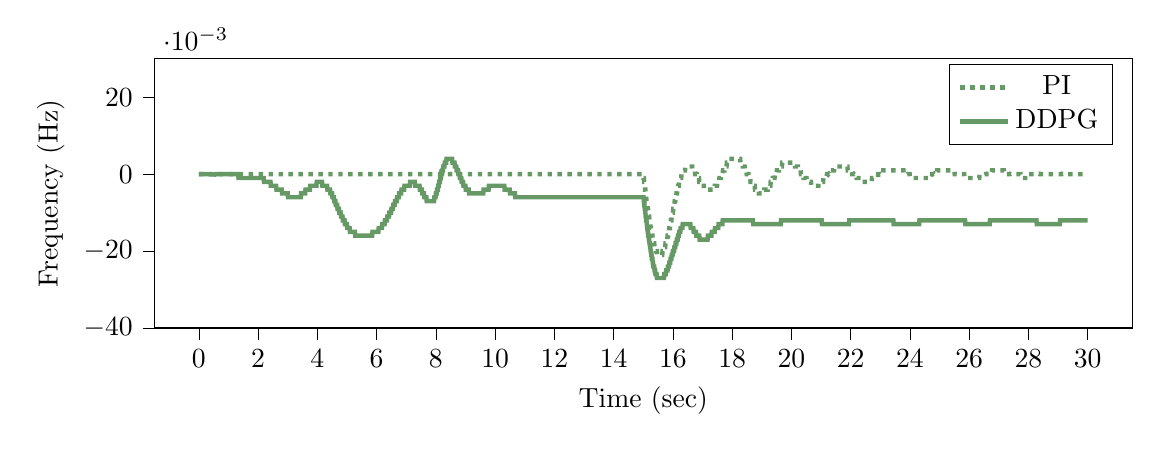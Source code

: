 % This file was created by tikzplotlib v0.9.1.
\begin{tikzpicture}

\definecolor{color0}{rgb}{0.122,0.467,0.706}
\definecolor{color1}{rgb}{1,0.498,0.055}

\begin{axis}[
compat=newest,
tick align=outside,
tick pos=left,
x grid style={white!69.02!black},
xmin=-1.5, xmax=31.5,
xtick style={color=black},
y grid style={white!69.02!black},
ymin=-0.040, ymax=0.030,
ytick style={color=black},
%yticklabel style={
%        /pgf/number format/.cd,
%        	fixed,
%        	fixed zerofill,
%         	precision=3,
%        /tikz/.cd
%},
scaled y ticks=true,
scaled y ticks=base 10:3,
width=14cm,
height=5cm,
xlabel=Time (sec),
ylabel=Frequency (Hz)
%y label style={at={(-0.2,0.5)}}
]

\addplot [ultra thick, green!20!gray, dotted]
table {%
0 0
0.01 0
0.02 0
0.03 0
0.04 0
0.05 0
0.06 0
0.07 0
0.08 0
0.09 0
0.1 0
0.11 0
0.12 0
0.13 0
0.14 0
0.15 0
0.16 0
0.17 0
0.18 0
0.19 0
0.2 0
0.21 0
0.22 0
0.23 0
0.24 0
0.25 0
0.26 0
0.27 0
0.28 0
0.29 0
0.3 0
0.31 0
0.32 0
0.33 0
0.34 0
0.35 0
0.36 0
0.37 0
0.38 0
0.39 0
0.4 0
0.41 0
0.42 0
0.43 0
0.44 0
0.45 0
0.46 0
0.47 0
0.48 0
0.49 0
0.5 0
0.51 0
0.52 0
0.53 0
0.54 0
0.55 0
0.56 0
0.57 0
0.58 0
0.59 0
0.6 0
0.61 0
0.62 0
0.63 0
0.64 0
0.65 0
0.66 0
0.67 0
0.68 0
0.69 0
0.7 0
0.71 0
0.72 0
0.73 0
0.74 0
0.75 0
0.76 0
0.77 0
0.78 0
0.79 0
0.8 0
0.81 0
0.82 0
0.83 0
0.84 0
0.85 0
0.86 0
0.87 0
0.88 0
0.89 0
0.9 0
0.91 0
0.92 0
0.93 0
0.94 0
0.95 0
0.96 0
0.97 0
0.98 0
0.99 0
1 0
1.01 0
1.02 0
1.03 0
1.04 0
1.05 0
1.06 0
1.07 0
1.08 0
1.09 0
1.1 0
1.11 0
1.12 0
1.13 0
1.14 0
1.15 0
1.16 0
1.17 0
1.18 0
1.19 0
1.2 0
1.21 0
1.22 0
1.23 0
1.24 0
1.25 0
1.26 0
1.27 0
1.28 0
1.29 0
1.3 0
1.31 0
1.32 0
1.33 0
1.34 0
1.35 0
1.36 0
1.37 0
1.38 0
1.39 0
1.4 0
1.41 0
1.42 0
1.43 0
1.44 0
1.45 0
1.46 0
1.47 0
1.48 0
1.49 0
1.5 0
1.51 0
1.52 0
1.53 0
1.54 0
1.55 0
1.56 0
1.57 0
1.58 0
1.59 0
1.6 0
1.61 0
1.62 0
1.63 0
1.64 0
1.65 0
1.66 0
1.67 0
1.68 0
1.69 0
1.7 0
1.71 0
1.72 0
1.73 0
1.74 0
1.75 0
1.76 0
1.77 0
1.78 0
1.79 0
1.8 0
1.81 0
1.82 0
1.83 0
1.84 0
1.85 0
1.86 0
1.87 0
1.88 0
1.89 0
1.9 0
1.91 0
1.92 0
1.93 0
1.94 0
1.95 0
1.96 0
1.97 0
1.98 0
1.99 0
2 0
2.01 0
2.02 0
2.03 0
2.04 0
2.05 0
2.06 0
2.07 0
2.08 0
2.09 0
2.1 0
2.11 0
2.12 0
2.13 0
2.14 0
2.15 0
2.16 0
2.17 0
2.18 0
2.19 0
2.2 0
2.21 0
2.22 0
2.23 0
2.24 0
2.25 0
2.26 0
2.27 0
2.28 0
2.29 0
2.3 0
2.31 0
2.32 0
2.33 0
2.34 0
2.35 0
2.36 0
2.37 0
2.38 0
2.39 0
2.4 0
2.41 0
2.42 0
2.43 0
2.44 0
2.45 0
2.46 0
2.47 0
2.48 0
2.49 0
2.5 0
2.51 0
2.52 0
2.53 0
2.54 0
2.55 0
2.56 0
2.57 0
2.58 0
2.59 0
2.6 0
2.61 0
2.62 0
2.63 0
2.64 0
2.65 0
2.66 0
2.67 0
2.68 0
2.69 0
2.7 0
2.71 0
2.72 0
2.73 0
2.74 0
2.75 0
2.76 0
2.77 0
2.78 0
2.79 0
2.8 0
2.81 0
2.82 0
2.83 0
2.84 0
2.85 0
2.86 0
2.87 0
2.88 0
2.89 0
2.9 0
2.91 0
2.92 0
2.93 0
2.94 0
2.95 0
2.96 0
2.97 0
2.98 0
2.99 0
3.0 0
3.01 0
3.02 0
3.03 0
3.04 0
3.05 0
3.06 0
3.07 0
3.08 0
3.09 0
3.1 0
3.11 0
3.12 0
3.13 0
3.14 0
3.15 0
3.16 0
3.17 0
3.18 0
3.19 0
3.2 0
3.21 0
3.22 0
3.23 0
3.24 0
3.25 0
3.26 0
3.27 0
3.28 0
3.29 0
3.3 0
3.31 0
3.32 0
3.33 0
3.34 0
3.35 0
3.36 0
3.37 0
3.38 0
3.39 0
3.4 0
3.41 0
3.42 0
3.43 0
3.44 0
3.45 0
3.46 0
3.47 0
3.48 0
3.49 0
3.5 0
3.51 0
3.52 0
3.53 0
3.54 0
3.55 0
3.56 0
3.57 0
3.58 0
3.59 0
3.6 0
3.61 0
3.62 0
3.63 0
3.64 0
3.65 0
3.66 0
3.67 0
3.68 0
3.69 0
3.7 0
3.71 0
3.72 0
3.73 0
3.74 0
3.75 0
3.76 0
3.77 0
3.78 0
3.79 0
3.8 0
3.81 0
3.82 0
3.83 0
3.84 0
3.85 0
3.86 0
3.87 0
3.88 0
3.89 0
3.9 0
3.91 0
3.92 0
3.93 0
3.94 0
3.95 0
3.96 0
3.97 0
3.98 0
3.99 0
4.0 0
4.01 0
4.02 0
4.03 0
4.04 0
4.05 0
4.06 0
4.07 0
4.08 0
4.09 0
4.1 0
4.11 0
4.12 0
4.13 0
4.14 0
4.15 0
4.16 0
4.17 0
4.18 0
4.19 0
4.2 0
4.21 0
4.22 0
4.23 0
4.24 0
4.25 0
4.26 0
4.27 0
4.28 0
4.29 0
4.3 0
4.31 0
4.32 0
4.33 0
4.34 0
4.35 0
4.36 0
4.37 0
4.38 0
4.39 0
4.4 0
4.41 0
4.42 0
4.43 0
4.44 0
4.45 0
4.46 0
4.47 0
4.48 0
4.49 0
4.5 0
4.51 0
4.52 0
4.53 0
4.54 0
4.55 0
4.56 0
4.57 0
4.58 0
4.59 0
4.6 0
4.61 0
4.62 0
4.63 0
4.64 0
4.65 0
4.66 0
4.67 0
4.68 0
4.69 0
4.7 0
4.71 0
4.72 0
4.73 0
4.74 0
4.75 0
4.76 0
4.77 0
4.78 0
4.79 0
4.8 0
4.81 0
4.82 0
4.83 0
4.84 0
4.85 0
4.86 0
4.87 0
4.88 0
4.89 0
4.9 0
4.91 0
4.92 0
4.93 0
4.94 0
4.95 0
4.96 0
4.97 0
4.98 0
4.99 0
5.0 0
5.01 0
5.02 0
5.03 0
5.04 0
5.05 0
5.06 0
5.07 0
5.08 0
5.09 0
5.1 0
5.11 0
5.12 0
5.13 0
5.14 0
5.15 0
5.16 0
5.17 0
5.18 0
5.19 0
5.2 0
5.21 0
5.22 0
5.23 0
5.24 0
5.25 0
5.26 0
5.27 0
5.28 0
5.29 0
5.3 0
5.31 0
5.32 0
5.33 0
5.34 0
5.35 0
5.36 0
5.37 0
5.38 0
5.39 0
5.4 0
5.41 0
5.42 0
5.43 0
5.44 0
5.45 0
5.46 0
5.47 0
5.48 0
5.49 0
5.5 0
5.51 0
5.52 0
5.53 0
5.54 0
5.55 0
5.56 0
5.57 0
5.58 0
5.59 0
5.6 0
5.61 0
5.62 0
5.63 0
5.64 0
5.65 0
5.66 0
5.67 0
5.68 0
5.69 0
5.7 0
5.71 0
5.72 0
5.73 0
5.74 0
5.75 0
5.76 0
5.77 0
5.78 0
5.79 0
5.8 0
5.81 0
5.82 0
5.83 0
5.84 0
5.85 0
5.86 0
5.87 0
5.88 0
5.89 0
5.9 0
5.91 0
5.92 0
5.93 0
5.94 0
5.95 0
5.96 0
5.97 0
5.98 0
5.99 0
6.0 0
6.01 0
6.02 0
6.03 0
6.04 0
6.05 0
6.06 0
6.07 0
6.08 0
6.09 0
6.1 0
6.11 0
6.12 0
6.13 0
6.14 0
6.15 0
6.16 0
6.17 0
6.18 0
6.19 0
6.2 0
6.21 0
6.22 0
6.23 0
6.24 0
6.25 0
6.26 0
6.27 0
6.28 0
6.29 0
6.3 0
6.31 0
6.32 0
6.33 0
6.34 0
6.35 0
6.36 0
6.37 0
6.38 0
6.39 0
6.4 0
6.41 0
6.42 0
6.43 0
6.44 0
6.45 0
6.46 0
6.47 0
6.48 0
6.49 0
6.5 0
6.51 0
6.52 0
6.53 0
6.54 0
6.55 0
6.56 0
6.57 0
6.58 0
6.59 0
6.6 0
6.61 0
6.62 0
6.63 0
6.64 0
6.65 0
6.66 0
6.67 0
6.68 0
6.69 0
6.7 0
6.71 0
6.72 0
6.73 0
6.74 0
6.75 0
6.76 0
6.77 0
6.78 0
6.79 0
6.8 0
6.81 0
6.82 0
6.83 0
6.84 0
6.85 0
6.86 0
6.87 0
6.88 0
6.89 0
6.9 0
6.91 0
6.92 0
6.93 0
6.94 0
6.95 0
6.96 0
6.97 0
6.98 0
6.99 0
7.0 0
7.01 0
7.02 0
7.03 0
7.04 0
7.05 0
7.06 0
7.07 0
7.08 0
7.09 0
7.1 0
7.11 0
7.12 0
7.13 0
7.14 0
7.15 0
7.16 0
7.17 0
7.18 0
7.19 0
7.2 0
7.21 0
7.22 0
7.23 0
7.24 0
7.25 0
7.26 0
7.27 0
7.28 0
7.29 0
7.3 0
7.31 0
7.32 0
7.33 0
7.34 0
7.35 0
7.36 0
7.37 0
7.38 0
7.39 0
7.4 0
7.41 0
7.42 0
7.43 0
7.44 0
7.45 0
7.46 0
7.47 0
7.48 0
7.49 0
7.5 0
7.51 0
7.52 0
7.53 0
7.54 0
7.55 0
7.56 0
7.57 0
7.58 0
7.59 0
7.6 0
7.61 0
7.62 0
7.63 0
7.64 0
7.65 0
7.66 0
7.67 0
7.68 0
7.69 0
7.7 0
7.71 0
7.72 0
7.73 0
7.74 0
7.75 0
7.76 0
7.77 0
7.78 0
7.79 0
7.8 0
7.81 0
7.82 0
7.83 0
7.84 0
7.85 0
7.86 0
7.87 0
7.88 0
7.89 0
7.9 0
7.91 0
7.92 0
7.93 0
7.94 0
7.95 0
7.96 0
7.97 0
7.98 0
7.99 0
8.0 0
8.01 0
8.02 0
8.03 0
8.04 0
8.05 0
8.06 0
8.07 0
8.08 0
8.09 0
8.1 0
8.11 0
8.12 0
8.13 0
8.14 0
8.15 0
8.16 0
8.17 0
8.18 0
8.19 0
8.2 0
8.21 0
8.22 0
8.23 0
8.24 0
8.25 0
8.26 0
8.27 0
8.28 0
8.29 0
8.3 0
8.31 0
8.32 0
8.33 0
8.34 0
8.35 0
8.36 0
8.37 0
8.38 0
8.39 0
8.4 0
8.41 0
8.42 0
8.43 0
8.44 0
8.45 0
8.46 0
8.47 0
8.48 0
8.49 0
8.5 0
8.51 0
8.52 0
8.53 0
8.54 0
8.55 0
8.56 0
8.57 0
8.58 0
8.59 0
8.6 0
8.61 0
8.62 0
8.63 0
8.64 0
8.65 0
8.66 0
8.67 0
8.68 0
8.69 0
8.7 0
8.71 0
8.72 0
8.73 0
8.74 0
8.75 0
8.76 0
8.77 0
8.78 0
8.79 0
8.8 0
8.81 0
8.82 0
8.83 0
8.84 0
8.85 0
8.86 0
8.87 0
8.88 0
8.89 0
8.9 0
8.91 0
8.92 0
8.93 0
8.94 0
8.95 0
8.96 0
8.97 0
8.98 0
8.99 0
9.0 0
9.01 0
9.02 0
9.03 0
9.04 0
9.05 0
9.06 0
9.07 0
9.08 0
9.09 0
9.1 0
9.11 0
9.12 0
9.13 0
9.14 0
9.15 0
9.16 0
9.17 0
9.18 0
9.19 0
9.2 0
9.21 0
9.22 0
9.23 0
9.24 0
9.25 0
9.26 0
9.27 0
9.28 0
9.29 0
9.3 0
9.31 0
9.32 0
9.33 0
9.34 0
9.35 0
9.36 0
9.37 0
9.38 0
9.39 0
9.4 0
9.41 0
9.42 0
9.43 0
9.44 0
9.45 0
9.46 0
9.47 0
9.48 0
9.49 0
9.5 0
9.51 0
9.52 0
9.53 0
9.54 0
9.55 0
9.56 0
9.57 0
9.58 0
9.59 0
9.6 0
9.61 0
9.62 0
9.63 0
9.64 0
9.65 0
9.66 0
9.67 0
9.68 0
9.69 0
9.7 0
9.71 0
9.72 0
9.73 0
9.74 0
9.75 0
9.76 0
9.77 0
9.78 0
9.79 0
9.8 0
9.81 0
9.82 0
9.83 0
9.84 0
9.85 0
9.86 0
9.87 0
9.88 0
9.89 0
9.9 0
9.91 0
9.92 0
9.93 0
9.94 0
9.95 0
9.96 0
9.97 0
9.98 0
9.99 0
10.0 0
10.01 0
10.02 0
10.03 0
10.04 0
10.05 0
10.06 0
10.07 0
10.08 0
10.09 0
10.1 0
10.11 0
10.12 0
10.13 0
10.14 0
10.15 0
10.16 0
10.17 0
10.18 0
10.19 0
10.2 0
10.21 0
10.22 0
10.23 0
10.24 0
10.25 0
10.26 0
10.27 0
10.28 0
10.29 0
10.3 0
10.31 0
10.32 0
10.33 0
10.34 0
10.35 0
10.36 0
10.37 0
10.38 0
10.39 0
10.4 0
10.41 0
10.42 0
10.43 0
10.44 0
10.45 0
10.46 0
10.47 0
10.48 0
10.49 0
10.5 0
10.51 0
10.52 0
10.53 0
10.54 0
10.55 0
10.56 0
10.57 0
10.58 0
10.59 0
10.6 0
10.61 0
10.62 0
10.63 0
10.64 0
10.65 0
10.66 0
10.67 0
10.68 0
10.69 0
10.7 0
10.71 0
10.72 0
10.73 0
10.74 0
10.75 0
10.76 0
10.77 0
10.78 0
10.79 0
10.8 0
10.81 0
10.82 0
10.83 0
10.84 0
10.85 0
10.86 0
10.87 0
10.88 0
10.89 0
10.9 0
10.91 0
10.92 0
10.93 0
10.94 0
10.95 0
10.96 0
10.97 0
10.98 0
10.99 0
11.0 0
11.01 0
11.02 0
11.03 0
11.04 0
11.05 0
11.06 0
11.07 0
11.08 0
11.09 0
11.1 0
11.11 0
11.12 0
11.13 0
11.14 0
11.15 0
11.16 0
11.17 0
11.18 0
11.19 0
11.2 0
11.21 0
11.22 0
11.23 0
11.24 0
11.25 0
11.26 0
11.27 0
11.28 0
11.29 0
11.3 0
11.31 0
11.32 0
11.33 0
11.34 0
11.35 0
11.36 0
11.37 0
11.38 0
11.39 0
11.4 0
11.41 0
11.42 0
11.43 0
11.44 0
11.45 0
11.46 0
11.47 0
11.48 0
11.49 0
11.5 0
11.51 0
11.52 0
11.53 0
11.54 0
11.55 0
11.56 0
11.57 0
11.58 0
11.59 0
11.6 0
11.61 0
11.62 0
11.63 0
11.64 0
11.65 0
11.66 0
11.67 0
11.68 0
11.69 0
11.7 0
11.71 0
11.72 0
11.73 0
11.74 0
11.75 0
11.76 0
11.77 0
11.78 0
11.79 0
11.8 0
11.81 0
11.82 0
11.83 0
11.84 0
11.85 0
11.86 0
11.87 0
11.88 0
11.89 0
11.9 0
11.91 0
11.92 0
11.93 0
11.94 0
11.95 0
11.96 0
11.97 0
11.98 0
11.99 0
12.0 0
12.01 0
12.02 0
12.03 0
12.04 0
12.05 0
12.06 0
12.07 0
12.08 0
12.09 0
12.1 0
12.11 0
12.12 0
12.13 0
12.14 0
12.15 0
12.16 0
12.17 0
12.18 0
12.19 0
12.2 0
12.21 0
12.22 0
12.23 0
12.24 0
12.25 0
12.26 0
12.27 0
12.28 0
12.29 0
12.3 0
12.31 0
12.32 0
12.33 0
12.34 0
12.35 0
12.36 0
12.37 0
12.38 0
12.39 0
12.4 0
12.41 0
12.42 0
12.43 0
12.44 0
12.45 0
12.46 0
12.47 0
12.48 0
12.49 0
12.5 0
12.51 0
12.52 0
12.53 0
12.54 0
12.55 0
12.56 0
12.57 0
12.58 0
12.59 0
12.6 0
12.61 0
12.62 0
12.63 0
12.64 0
12.65 0
12.66 0
12.67 0
12.68 0
12.69 0
12.7 0
12.71 0
12.72 0
12.73 0
12.74 0
12.75 0
12.76 0
12.77 0
12.78 0
12.79 0
12.8 0
12.81 0
12.82 0
12.83 0
12.84 0
12.85 0
12.86 0
12.87 0
12.88 0
12.89 0
12.9 0
12.91 0
12.92 0
12.93 0
12.94 0
12.95 0
12.96 0
12.97 0
12.98 0
12.99 0
13.0 0
13.01 0
13.02 0
13.03 0
13.04 0
13.05 0
13.06 0
13.07 0
13.08 0
13.09 0
13.1 0
13.11 0
13.12 0
13.13 0
13.14 0
13.15 0
13.16 0
13.17 0
13.18 0
13.19 0
13.2 0
13.21 0
13.22 0
13.23 0
13.24 0
13.25 0
13.26 0
13.27 0
13.28 0
13.29 0
13.3 0
13.31 0
13.32 0
13.33 0
13.34 0
13.35 0
13.36 0
13.37 0
13.38 0
13.39 0
13.4 0
13.41 0
13.42 0
13.43 0
13.44 0
13.45 0
13.46 0
13.47 0
13.48 0
13.49 0
13.5 0
13.51 0
13.52 0
13.53 0
13.54 0
13.55 0
13.56 0
13.57 0
13.58 0
13.59 0
13.6 0
13.61 0
13.62 0
13.63 0
13.64 0
13.65 0
13.66 0
13.67 0
13.68 0
13.69 0
13.7 0
13.71 0
13.72 0
13.73 0
13.74 0
13.75 0
13.76 0
13.77 0
13.78 0
13.79 0
13.8 0
13.81 0
13.82 0
13.83 0
13.84 0
13.85 0
13.86 0
13.87 0
13.88 0
13.89 0
13.9 0
13.91 0
13.92 0
13.93 0
13.94 0
13.95 0
13.96 0
13.97 0
13.98 0
13.99 0
14.0 0
14.01 0
14.02 0
14.03 0
14.04 0
14.05 0
14.06 0
14.07 0
14.08 0
14.09 0
14.1 0
14.11 0
14.12 0
14.13 0
14.14 0
14.15 0
14.16 0
14.17 0
14.18 0
14.19 0
14.2 0
14.21 0
14.22 0
14.23 0
14.24 0
14.25 0
14.26 0
14.27 0
14.28 0
14.29 0
14.3 0
14.31 0
14.32 0
14.33 0
14.34 0
14.35 0
14.36 0
14.37 0
14.38 0
14.39 0
14.4 0
14.41 0
14.42 0
14.43 0
14.44 0
14.45 0
14.46 0
14.47 0
14.48 0
14.49 0
14.5 0
14.51 0
14.52 0
14.53 0
14.54 0
14.55 0
14.56 0
14.57 0
14.58 0
14.59 0
14.6 0
14.61 0
14.62 0
14.63 0
14.64 0
14.65 0
14.66 0
14.67 0
14.68 0
14.69 0
14.7 0
14.71 0
14.72 0
14.73 0
14.74 0
14.75 0
14.76 0
14.77 0
14.78 0
14.79 0
14.8 0
14.81 0
14.82 0
14.83 0
14.84 0
14.85 0
14.86 0
14.87 0
14.88 0
14.89 0
14.9 0
14.91 0
14.92 0
14.93 0
14.94 0
14.95 0
14.96 0
14.97 0
14.98 0
14.99 0
15.0 -3.937e-09
15.01 -0.001
15.02 -0.001
15.03 -0.002
15.04 -0.002
15.05 -0.003
15.06 -0.004
15.07 -0.004
15.08 -0.005
15.09 -0.005
15.1 -0.006
15.11 -0.007
15.12 -0.007
15.13 -0.008
15.14 -0.008
15.15 -0.009
15.16 -0.009
15.17 -0.01
15.18 -0.01
15.19 -0.011
15.2 -0.011
15.21 -0.012
15.22 -0.012
15.23 -0.013
15.24 -0.013
15.25 -0.014
15.26 -0.014
15.27 -0.015
15.28 -0.015
15.29 -0.016
15.3 -0.016
15.31 -0.016
15.32 -0.017
15.33 -0.017
15.34 -0.017
15.35 -0.018
15.36 -0.018
15.37 -0.018
15.38 -0.019
15.39 -0.019
15.4 -0.019
15.41 -0.019
15.42 -0.02
15.43 -0.02
15.44 -0.02
15.45 -0.02
15.46 -0.02
15.47 -0.021
15.48 -0.021
15.49 -0.021
15.5 -0.021
15.51 -0.021
15.52 -0.021
15.53 -0.021
15.54 -0.021
15.55 -0.021
15.56 -0.021
15.57 -0.021
15.58 -0.021
15.59 -0.021
15.6 -0.021
15.61 -0.021
15.62 -0.021
15.63 -0.021
15.64 -0.021
15.65 -0.02
15.66 -0.02
15.67 -0.02
15.68 -0.02
15.69 -0.02
15.7 -0.02
15.71 -0.019
15.72 -0.019
15.73 -0.019
15.74 -0.019
15.75 -0.018
15.76 -0.018
15.77 -0.018
15.78 -0.018
15.79 -0.017
15.8 -0.017
15.81 -0.017
15.82 -0.016
15.83 -0.016
15.84 -0.016
15.85 -0.015
15.86 -0.015
15.87 -0.015
15.88 -0.014
15.89 -0.014
15.9 -0.014
15.91 -0.013
15.92 -0.013
15.93 -0.012
15.94 -0.012
15.95 -0.012
15.96 -0.011
15.97 -0.011
15.98 -0.011
15.99 -0.01
16.0 -0.01
16.01 -0.009
16.02 -0.009
16.03 -0.009
16.04 -0.008
16.05 -0.008
16.06 -0.007
16.07 -0.007
16.08 -0.007
16.09 -0.006
16.1 -0.006
16.11 -0.006
16.12 -0.005
16.13 -0.005
16.14 -0.005
16.15 -0.004
16.16 -0.004
16.17 -0.004
16.18 -0.003
16.19 -0.003
16.2 -0.003
16.21 -0.002
16.22 -0.002
16.23 -0.002
16.24 -0.002
16.25 -0.001
16.26 -0.001
16.27 -0.001
16.28 -0.001
16.29 -0.0
16.3 -0.0
16.31 -3.81e-05
16.32 0.0
16.33 0.0
16.34 0.001
16.35 0.001
16.36 0.001
16.37 0.001
16.38 0.001
16.39 0.001
16.4 0.001
16.41 0.001
16.42 0.002
16.43 0.002
16.44 0.002
16.45 0.002
16.46 0.002
16.47 0.002
16.48 0.002
16.49 0.002
16.5 0.002
16.51 0.002
16.52 0.002
16.53 0.002
16.54 0.002
16.55 0.002
16.56 0.002
16.57 0.002
16.58 0.002
16.59 0.002
16.6 0.002
16.61 0.002
16.62 0.002
16.63 0.002
16.64 0.002
16.65 0.002
16.66 0.001
16.67 0.001
16.68 0.001
16.69 0.001
16.7 0.001
16.71 0.001
16.72 0.001
16.73 0.001
16.74 0.001
16.75 0.0
16.76 0.0
16.77 0.0
16.78 1.33e-05
16.79 -0.0
16.8 -0.0
16.81 -0.0
16.82 -0.001
16.83 -0.001
16.84 -0.001
16.85 -0.001
16.86 -0.001
16.87 -0.001
16.88 -0.001
16.89 -0.002
16.9 -0.002
16.91 -0.002
16.92 -0.002
16.93 -0.002
16.94 -0.002
16.95 -0.002
16.96 -0.003
16.97 -0.003
16.98 -0.003
16.99 -0.003
17.0 -0.003
17.01 -0.003
17.02 -0.003
17.03 -0.003
17.04 -0.003
17.05 -0.004
17.06 -0.004
17.07 -0.004
17.08 -0.004
17.09 -0.004
17.1 -0.004
17.11 -0.004
17.12 -0.004
17.13 -0.004
17.14 -0.004
17.15 -0.004
17.16 -0.004
17.17 -0.004
17.18 -0.004
17.19 -0.004
17.2 -0.004
17.21 -0.004
17.22 -0.004
17.23 -0.004
17.24 -0.004
17.25 -0.004
17.26 -0.004
17.27 -0.004
17.28 -0.004
17.29 -0.004
17.3 -0.004
17.31 -0.004
17.32 -0.004
17.33 -0.004
17.34 -0.004
17.35 -0.004
17.36 -0.004
17.37 -0.004
17.38 -0.004
17.39 -0.004
17.4 -0.004
17.41 -0.003
17.42 -0.003
17.43 -0.003
17.44 -0.003
17.45 -0.003
17.46 -0.003
17.47 -0.003
17.48 -0.003
17.49 -0.003
17.5 -0.002
17.51 -0.002
17.52 -0.002
17.53 -0.002
17.54 -0.002
17.55 -0.002
17.56 -0.002
17.57 -0.001
17.58 -0.001
17.59 -0.001
17.6 -0.001
17.61 -0.001
17.62 -0.001
17.63 -0.0
17.64 -0.0
17.65 -5.271e-05
17.66 0.0
17.67 0.0
17.68 0.0
17.69 0.001
17.7 0.001
17.71 0.001
17.72 0.001
17.73 0.001
17.74 0.001
17.75 0.002
17.76 0.002
17.77 0.002
17.78 0.002
17.79 0.002
17.8 0.002
17.81 0.002
17.82 0.003
17.83 0.003
17.84 0.003
17.85 0.003
17.86 0.003
17.87 0.003
17.88 0.003
17.89 0.003
17.9 0.004
17.91 0.004
17.92 0.004
17.93 0.004
17.94 0.004
17.95 0.004
17.96 0.004
17.97 0.004
17.98 0.004
17.99 0.004
18 0.004
18.01 0.004
18.02 0.004
18.03 0.004
18.04 0.004
18.05 0.004
18.06 0.004
18.07 0.004
18.08 0.004
18.09 0.004
18.1 0.004
18.11 0.004
18.12 0.004
18.13 0.004
18.14 0.004
18.15 0.004
18.16 0.004
18.17 0.004
18.18 0.004
18.19 0.004
18.2 0.004
18.21 0.004
18.22 0.004
18.23 0.004
18.24 0.004
18.25 0.004
18.26 0.004
18.27 0.004
18.28 0.003
18.29 0.003
18.3 0.003
18.31 0.003
18.32 0.003
18.33 0.003
18.34 0.003
18.35 0.003
18.36 0.002
18.37 0.002
18.38 0.002
18.39 0.002
18.4 0.002
18.41 0.002
18.42 0.002
18.43 0.001
18.44 0.001
18.45 0.001
18.46 0.001
18.47 0.001
18.48 0.001
18.49 0.0
18.5 0.0
18.51 0.0
18.52 6.408e-06
18.53 -0.0
18.54 -0.0
18.55 -0.0
18.56 -0.001
18.57 -0.001
18.58 -0.001
18.59 -0.001
18.6 -0.001
18.61 -0.001
18.62 -0.002
18.63 -0.002
18.64 -0.002
18.65 -0.002
18.66 -0.002
18.67 -0.002
18.68 -0.002
18.69 -0.003
18.7 -0.003
18.71 -0.003
18.72 -0.003
18.73 -0.003
18.74 -0.003
18.75 -0.003
18.76 -0.003
18.77 -0.004
18.78 -0.004
18.79 -0.004
18.8 -0.004
18.81 -0.004
18.82 -0.004
18.83 -0.004
18.84 -0.004
18.85 -0.004
18.86 -0.004
18.87 -0.004
18.88 -0.004
18.89 -0.004
18.9 -0.005
18.91 -0.005
18.92 -0.005
18.93 -0.005
18.94 -0.005
18.95 -0.005
18.96 -0.005
18.97 -0.005
18.98 -0.005
18.99 -0.005
19.0 -0.005
19.01 -0.005
19.02 -0.005
19.03 -0.005
19.04 -0.005
19.05 -0.005
19.06 -0.005
19.07 -0.005
19.08 -0.004
19.09 -0.004
19.1 -0.004
19.11 -0.004
19.12 -0.004
19.13 -0.004
19.14 -0.004
19.15 -0.004
19.16 -0.004
19.17 -0.004
19.18 -0.004
19.19 -0.004
19.2 -0.004
19.21 -0.003
19.22 -0.003
19.23 -0.003
19.24 -0.003
19.25 -0.003
19.26 -0.003
19.27 -0.003
19.28 -0.003
19.29 -0.003
19.3 -0.002
19.31 -0.002
19.32 -0.002
19.33 -0.002
19.34 -0.002
19.35 -0.002
19.36 -0.002
19.37 -0.001
19.38 -0.001
19.39 -0.001
19.4 -0.001
19.41 -0.001
19.42 -0.001
19.43 -0.001
19.44 -0.0
19.45 -0.0
19.46 -0.0
19.47 -5.002e-05
19.48 8.966e-05
19.49 0.0
19.5 0.0
19.51 0.001
19.52 0.001
19.53 0.001
19.54 0.001
19.55 0.001
19.56 0.001
19.57 0.001
19.58 0.001
19.59 0.002
19.6 0.002
19.61 0.002
19.62 0.002
19.63 0.002
19.64 0.002
19.65 0.002
19.66 0.002
19.67 0.002
19.68 0.002
19.69 0.003
19.7 0.003
19.71 0.003
19.72 0.003
19.73 0.003
19.74 0.003
19.75 0.003
19.76 0.003
19.77 0.003
19.78 0.003
19.79 0.003
19.8 0.003
19.81 0.003
19.82 0.003
19.83 0.003
19.84 0.003
19.85 0.003
19.86 0.003
19.87 0.003
19.88 0.003
19.89 0.003
19.9 0.003
19.91 0.003
19.92 0.003
19.93 0.003
19.94 0.003
19.95 0.003
19.96 0.003
19.97 0.003
19.98 0.003
19.99 0.003
20.0 0.003
20.01 0.003
20.02 0.003
20.03 0.003
20.04 0.003
20.05 0.003
20.06 0.003
20.07 0.003
20.08 0.003
20.09 0.003
20.1 0.003
20.11 0.003
20.12 0.002
20.13 0.002
20.14 0.002
20.15 0.002
20.16 0.002
20.17 0.002
20.18 0.002
20.19 0.002
20.2 0.002
20.21 0.002
20.22 0.002
20.23 0.001
20.24 0.001
20.25 0.001
20.26 0.001
20.27 0.001
20.28 0.001
20.29 0.001
20.3 0.001
20.31 0.001
20.32 0.0
20.33 0.0
20.34 0.0
20.35 0.0
20.36 2.286e-05
20.37 -8.679e-05
20.38 -0.0
20.39 -0.0
20.4 -0.0
20.41 -0.001
20.42 -0.001
20.43 -0.001
20.44 -0.001
20.45 -0.001
20.46 -0.001
20.47 -0.001
20.48 -0.001
20.49 -0.001
20.5 -0.001
20.51 -0.001
20.52 -0.002
20.53 -0.002
20.54 -0.002
20.55 -0.002
20.56 -0.002
20.57 -0.002
20.58 -0.002
20.59 -0.002
20.6 -0.002
20.61 -0.002
20.62 -0.002
20.63 -0.002
20.64 -0.002
20.65 -0.002
20.66 -0.002
20.67 -0.003
20.68 -0.003
20.69 -0.003
20.7 -0.003
20.71 -0.003
20.72 -0.003
20.73 -0.003
20.74 -0.003
20.75 -0.003
20.76 -0.003
20.77 -0.003
20.78 -0.003
20.79 -0.003
20.8 -0.003
20.81 -0.003
20.82 -0.003
20.83 -0.003
20.84 -0.003
20.85 -0.003
20.86 -0.003
20.87 -0.003
20.88 -0.003
20.89 -0.003
20.9 -0.003
20.91 -0.003
20.92 -0.002
20.93 -0.002
20.94 -0.002
20.95 -0.002
20.96 -0.002
20.97 -0.002
20.98 -0.002
20.99 -0.002
21.0 -0.002
21.01 -0.002
21.02 -0.002
21.03 -0.002
21.04 -0.002
21.05 -0.002
21.06 -0.002
21.07 -0.002
21.08 -0.001
21.09 -0.001
21.1 -0.001
21.11 -0.001
21.12 -0.001
21.13 -0.001
21.14 -0.001
21.15 -0.001
21.16 -0.001
21.17 -0.001
21.18 -0.001
21.19 -0.001
21.2 -0.0
21.21 -0.0
21.22 -0.0
21.23 -0.0
21.24 -9.258e-05
21.25 -5.427e-06
21.26 8.124e-05
21.27 0.0
21.28 0.0
21.29 0.0
21.3 0.0
21.31 0.001
21.32 0.001
21.33 0.001
21.34 0.001
21.35 0.001
21.36 0.001
21.37 0.001
21.38 0.001
21.39 0.001
21.4 0.001
21.41 0.001
21.42 0.001
21.43 0.001
21.44 0.001
21.45 0.002
21.46 0.002
21.47 0.002
21.48 0.002
21.49 0.002
21.5 0.002
21.51 0.002
21.52 0.002
21.53 0.002
21.54 0.002
21.55 0.002
21.56 0.002
21.57 0.002
21.58 0.002
21.59 0.002
21.6 0.002
21.61 0.002
21.62 0.002
21.63 0.002
21.64 0.002
21.65 0.002
21.66 0.002
21.67 0.002
21.68 0.002
21.69 0.002
21.7 0.002
21.71 0.002
21.72 0.002
21.73 0.002
21.74 0.002
21.75 0.002
21.76 0.002
21.77 0.002
21.78 0.002
21.79 0.002
21.8 0.002
21.81 0.002
21.82 0.002
21.83 0.002
21.84 0.002
21.85 0.002
21.86 0.002
21.87 0.002
21.88 0.002
21.89 0.002
21.9 0.001
21.91 0.001
21.92 0.001
21.93 0.001
21.94 0.001
21.95 0.001
21.96 0.001
21.97 0.001
21.98 0.001
21.99 0.001
22.0 0.001
22.01 0.001
22.02 0.001
22.03 0.001
22.04 0.001
22.05 0.0
22.06 0.0
22.07 0.0
22.08 0.0
22.09 0.0
22.1 0.0
22.11 7.06e-05
22.12 -1.045e-07
22.13 -7.052e-05
22.14 -0.0
22.15 -0.0
22.16 -0.0
22.17 -0.0
22.18 -0.0
22.19 -0.0
22.2 -0.001
22.21 -0.001
22.22 -0.001
22.23 -0.001
22.24 -0.001
22.25 -0.001
22.26 -0.001
22.27 -0.001
22.28 -0.001
22.29 -0.001
22.3 -0.001
22.31 -0.001
22.32 -0.001
22.33 -0.001
22.34 -0.001
22.35 -0.001
22.36 -0.001
22.37 -0.001
22.38 -0.002
22.39 -0.002
22.4 -0.002
22.41 -0.002
22.42 -0.002
22.43 -0.002
22.44 -0.002
22.45 -0.002
22.46 -0.002
22.47 -0.002
22.48 -0.002
22.49 -0.002
22.5 -0.002
22.51 -0.002
22.52 -0.002
22.53 -0.002
22.54 -0.002
22.55 -0.002
22.56 -0.002
22.57 -0.002
22.58 -0.002
22.59 -0.002
22.6 -0.002
22.61 -0.002
22.62 -0.002
22.63 -0.002
22.64 -0.002
22.65 -0.002
22.66 -0.002
22.67 -0.002
22.68 -0.002
22.69 -0.002
22.7 -0.002
22.71 -0.002
22.72 -0.001
22.73 -0.001
22.74 -0.001
22.75 -0.001
22.76 -0.001
22.77 -0.001
22.78 -0.001
22.79 -0.001
22.8 -0.001
22.81 -0.001
22.82 -0.001
22.83 -0.001
22.84 -0.001
22.85 -0.001
22.86 -0.001
22.87 -0.001
22.88 -0.001
22.89 -0.001
22.9 -0.001
22.91 -0.001
22.92 -0.001
22.93 -0.0
22.94 -0.0
22.95 -0.0
22.96 -0.0
22.97 -0.0
22.98 -0.0
22.99 -9.061e-05
23.0 -3.206e-05
23.01 2.628e-05
23.02 8.431e-05
23.03 0.0
23.04 0.0
23.05 0.0
23.06 0.0
23.07 0.0
23.08 0.0
23.09 0.0
23.1 0.001
23.11 0.001
23.12 0.001
23.13 0.001
23.14 0.001
23.15 0.001
23.16 0.001
23.17 0.001
23.18 0.001
23.19 0.001
23.2 0.001
23.21 0.001
23.22 0.001
23.23 0.001
23.24 0.001
23.25 0.001
23.26 0.001
23.27 0.001
23.28 0.001
23.29 0.001
23.3 0.001
23.31 0.001
23.32 0.001
23.33 0.001
23.34 0.001
23.35 0.001
23.36 0.001
23.37 0.001
23.38 0.001
23.39 0.001
23.4 0.001
23.41 0.001
23.42 0.001
23.43 0.001
23.44 0.001
23.45 0.001
23.46 0.001
23.47 0.001
23.48 0.001
23.49 0.001
23.5 0.001
23.51 0.001
23.52 0.001
23.53 0.001
23.54 0.001
23.55 0.001
23.56 0.001
23.57 0.001
23.58 0.001
23.59 0.001
23.6 0.001
23.61 0.001
23.62 0.001
23.63 0.001
23.64 0.001
23.65 0.001
23.66 0.001
23.67 0.001
23.68 0.001
23.69 0.001
23.7 0.001
23.71 0.001
23.72 0.001
23.73 0.001
23.74 0.001
23.75 0.001
23.76 0.001
23.77 0.001
23.78 0.001
23.79 0.0
23.8 0.0
23.81 0.0
23.82 0.0
23.83 0.0
23.84 0.0
23.85 0.0
23.86 0.0
23.87 9.129e-05
23.88 4.308e-05
23.89 -4.984e-06
23.9 -5.283e-05
23.91 -0.0
23.92 -0.0
23.93 -0.0
23.94 -0.0
23.95 -0.0
23.96 -0.0
23.97 -0.0
23.98 -0.0
23.99 -0.0
24.0 -0.001
24.01 -0.001
24.02 -0.001
24.03 -0.001
24.04 -0.001
24.05 -0.001
24.06 -0.001
24.07 -0.001
24.08 -0.001
24.09 -0.001
24.1 -0.001
24.11 -0.001
24.12 -0.001
24.13 -0.001
24.14 -0.001
24.15 -0.001
24.16 -0.001
24.17 -0.001
24.18 -0.001
24.19 -0.001
24.2 -0.001
24.21 -0.001
24.22 -0.001
24.23 -0.001
24.24 -0.001
24.25 -0.001
24.26 -0.001
24.27 -0.001
24.28 -0.001
24.29 -0.001
24.3 -0.001
24.31 -0.001
24.32 -0.001
24.33 -0.001
24.34 -0.001
24.35 -0.001
24.36 -0.001
24.37 -0.001
24.38 -0.001
24.39 -0.001
24.4 -0.001
24.41 -0.001
24.42 -0.001
24.43 -0.001
24.44 -0.001
24.45 -0.001
24.46 -0.001
24.47 -0.001
24.48 -0.001
24.49 -0.001
24.5 -0.001
24.51 -0.001
24.52 -0.001
24.53 -0.001
24.54 -0.001
24.55 -0.001
24.56 -0.001
24.57 -0.001
24.58 -0.001
24.59 -0.001
24.6 -0.001
24.61 -0.001
24.62 -0.001
24.63 -0.001
24.64 -0.001
24.65 -0.0
24.66 -0.0
24.67 -0.0
24.68 -0.0
24.69 -0.0
24.7 -0.0
24.71 -0.0
24.72 -0.0
24.73 -0.0
24.74 -0.0
24.75 -0.0
24.76 -6.581e-05
24.77 -2.635e-05
24.78 1.297e-05
24.79 5.208e-05
24.8 9.094e-05
24.81 0.0
24.82 0.0
24.83 0.0
24.84 0.0
24.85 0.0
24.86 0.0
24.87 0.0
24.88 0.0
24.89 0.0
24.9 0.0
24.91 0.0
24.92 0.001
24.93 0.001
24.94 0.001
24.95 0.001
24.96 0.001
24.97 0.001
24.98 0.001
24.99 0.001
25.0 0.001
25.01 0.001
25.02 0.001
25.03 0.001
25.04 0.001
25.05 0.001
25.06 0.001
25.07 0.001
25.08 0.001
25.09 0.001
25.1 0.001
25.11 0.001
25.12 0.001
25.13 0.001
25.14 0.001
25.15 0.001
25.16 0.001
25.17 0.001
25.18 0.001
25.19 0.001
25.2 0.001
25.21 0.001
25.22 0.001
25.23 0.001
25.24 0.001
25.25 0.001
25.26 0.001
25.27 0.001
25.28 0.001
25.29 0.001
25.3 0.001
25.31 0.001
25.32 0.001
25.33 0.001
25.34 0.001
25.35 0.001
25.36 0.001
25.37 0.001
25.38 0.001
25.39 0.001
25.4 0.001
25.41 0.001
25.42 0.001
25.43 0.001
25.44 0.001
25.45 0.001
25.46 0.001
25.47 0.001
25.48 0.001
25.49 0.001
25.5 0.001
25.51 0.0
25.52 0.0
25.53 0.0
25.54 0.0
25.55 0.0
25.56 0.0
25.57 0.0
25.58 0.0
25.59 0.0
25.6 0.0
25.61 0.0
25.62 0.0
25.63 9.901e-05
25.64 6.672e-05
25.65 3.45e-05
25.66 2.379e-06
25.67 -2.96e-05
25.68 -6.139e-05
25.69 -9.296e-05
25.7 -0.0
25.71 -0.0
25.72 -0.0
25.73 -0.0
25.74 -0.0
25.75 -0.0
25.76 -0.0
25.77 -0.0
25.78 -0.0
25.79 -0.0
25.8 -0.0
25.81 -0.0
25.82 -0.0
25.83 -0.0
25.84 -0.001
25.85 -0.001
25.86 -0.001
25.87 -0.001
25.88 -0.001
25.89 -0.001
25.9 -0.001
25.91 -0.001
25.92 -0.001
25.93 -0.001
25.94 -0.001
25.95 -0.001
25.96 -0.001
25.97 -0.001
25.98 -0.001
25.99 -0.001
26.0 -0.001
26.01 -0.001
26.02 -0.001
26.03 -0.001
26.04 -0.001
26.05 -0.001
26.06 -0.001
26.07 -0.001
26.08 -0.001
26.09 -0.001
26.1 -0.001
26.11 -0.001
26.12 -0.001
26.13 -0.001
26.14 -0.001
26.15 -0.001
26.16 -0.001
26.17 -0.001
26.18 -0.001
26.19 -0.001
26.2 -0.001
26.21 -0.001
26.22 -0.001
26.23 -0.001
26.24 -0.001
26.25 -0.001
26.26 -0.001
26.27 -0.001
26.28 -0.001
26.29 -0.001
26.3 -0.001
26.31 -0.001
26.32 -0.001
26.33 -0.001
26.34 -0.001
26.35 -0.0
26.36 -0.0
26.37 -0.0
26.38 -0.0
26.39 -0.0
26.4 -0.0
26.41 -0.0
26.42 -0.0
26.43 -0.0
26.44 -0.0
26.45 -0.0
26.46 -0.0
26.47 -0.0
26.48 -0.0
26.49 -0.0
26.5 -0.0
26.51 -9.329e-05
26.52 -6.692e-05
26.53 -4.058e-05
26.54 -1.431e-05
26.55 1.185e-05
26.56 3.788e-05
26.57 6.374e-05
26.58 8.941e-05
26.59 0.0
26.6 0.0
26.61 0.0
26.62 0.0
26.63 0.0
26.64 0.0
26.65 0.0
26.66 0.0
26.67 0.0
26.68 0.0
26.69 0.0
26.7 0.0
26.71 0.0
26.72 0.0
26.73 0.0
26.74 0.0
26.75 0.0
26.76 0.0
26.77 0.001
26.78 0.001
26.79 0.001
26.8 0.001
26.81 0.001
26.82 0.001
26.83 0.001
26.84 0.001
26.85 0.001
26.86 0.001
26.87 0.001
26.88 0.001
26.89 0.001
26.9 0.001
26.91 0.001
26.92 0.001
26.93 0.001
26.94 0.001
26.95 0.001
26.96 0.001
26.97 0.001
26.98 0.001
26.99 0.001
27.0 0.001
27.01 0.001
27.02 0.001
27.03 0.001
27.04 0.001
27.05 0.001
27.06 0.001
27.07 0.001
27.08 0.001
27.09 0.001
27.1 0.001
27.11 0.001
27.12 0.001
27.13 0.001
27.14 0.001
27.15 0.001
27.16 0.001
27.17 0.001
27.18 0.0
27.19 0.0
27.2 0.0
27.21 0.0
27.22 0.0
27.23 0.0
27.24 0.0
27.25 0.0
27.26 0.0
27.27 0.0
27.28 0.0
27.29 0.0
27.3 0.0
27.31 0.0
27.32 0.0
27.33 0.0
27.34 0.0
27.35 0.0
27.36 0.0
27.37 0.0
27.38 0.0
27.39 8.461e-05
27.4 6.307e-05
27.41 4.155e-05
27.42 2.007e-05
27.43 -1.338e-06
27.44 -2.264e-05
27.45 -4.383e-05
27.46 -6.486e-05
27.47 -8.571e-05
27.48 -0.0
27.49 -0.0
27.5 -0.0
27.51 -0.0
27.52 -0.0
27.53 -0.0
27.54 -0.0
27.55 -0.0
27.56 -0.0
27.57 -0.0
27.58 -0.0
27.59 -0.0
27.6 -0.0
27.61 -0.0
27.62 -0.0
27.63 -0.0
27.64 -0.0
27.65 -0.0
27.66 -0.0
27.67 -0.0
27.68 -0.0
27.69 -0.0
27.7 -0.0
27.71 -0.0
27.72 -0.0
27.73 -0.0
27.74 -0.001
27.75 -0.001
27.76 -0.001
27.77 -0.001
27.78 -0.001
27.79 -0.001
27.8 -0.001
27.81 -0.001
27.82 -0.001
27.83 -0.001
27.84 -0.001
27.85 -0.001
27.86 -0.001
27.87 -0.001
27.88 -0.001
27.89 -0.001
27.9 -0.001
27.91 -0.001
27.92 -0.001
27.93 -0.001
27.94 -0.001
27.95 -0.001
27.96 -0.001
27.97 -0.0
27.98 -0.0
27.99 -0.0
28.0 -0.0
28.01 -0.0
28.02 -0.0
28.03 -0.0
28.04 -0.0
28.05 -0.0
28.06 -0.0
28.07 -0.0
28.08 -0.0
28.09 -0.0
28.1 -0.0
28.11 -0.0
28.12 -0.0
28.13 -0.0
28.14 -0.0
28.15 -0.0
28.16 -0.0
28.17 -0.0
28.18 -0.0
28.19 -0.0
28.2 -0.0
28.21 -0.0
28.22 -0.0
28.23 -0.0
28.24 -0.0
28.25 -0.0
28.26 -9.493e-05
28.27 -7.735e-05
28.28 -5.976e-05
28.29 -4.217e-05
28.3 -2.46e-05
28.31 -7.089e-06
28.32 1.035e-05
28.33 2.771e-05
28.34 4.494e-05
28.35 6.204e-05
28.36 7.899e-05
28.37 9.576e-05
28.38 0.0
28.39 0.0
28.4 0.0
28.41 0.0
28.42 0.0
28.43 0.0
28.44 0.0
28.45 0.0
28.46 0.0
28.47 0.0
28.48 0.0
28.49 0.0
28.5 0.0
28.51 0.0
28.52 0.0
28.53 0.0
28.54 0.0
28.55 0.0
28.56 0.0
28.57 0.0
28.58 0.0
28.59 0.0
28.6 0.0
28.61 0.0
28.62 0.0
28.63 0.0
28.64 0.0
28.65 0.0
28.66 0.0
28.67 0.0
28.68 0.0
28.69 0.0
28.7 0.0
28.71 0.0
28.72 0.0
28.73 0.0
28.74 0.0
28.75 0.0
28.76 0.0
28.77 0.0
28.78 0.0
28.79 0.0
28.8 0.0
28.81 0.0
28.82 0.0
28.83 0.0
28.84 0.0
28.85 0.0
28.86 0.0
28.87 0.0
28.88 0.0
28.89 0.0
28.9 0.0
28.91 0.0
28.92 0.0
28.93 0.0
28.94 0.0
28.95 0.0
28.96 0.0
28.97 0.0
28.98 0.0
28.99 0.0
29.0 0.0
29.01 0.0
29.02 0.0
29.03 0.0
29.04 0.0
29.05 0.0
29.06 0.0
29.07 0.0
29.08 0.0
29.09 0.0
29.1 0.0
29.11 0.0
29.12 0.0
29.13 9.83e-05
29.14 8.401e-05
29.15 6.968e-05
29.16 5.533e-05
29.17 4.097e-05
29.18 2.662e-05
29.19 1.231e-05
29.2 -1.953e-06
29.21 -1.615e-05
29.22 -3.026e-05
29.23 -4.427e-05
29.24 -5.815e-05
29.25 -7.19e-05
29.26 -8.55e-05
29.27 -9.893e-05
29.28 -0.0
29.29 -0.0
29.3 -0.0
29.31 -0.0
29.32 -0.0
29.33 -0.0
29.34 -0.0
29.35 -0.0
29.36 -0.0
29.37 -0.0
29.38 -0.0
29.39 -0.0
29.4 -0.0
29.41 -0.0
29.42 -0.0
29.43 -0.0
29.44 -0.0
29.45 -0.0
29.46 -0.0
29.47 -0.0
29.48 -0.0
29.49 -0.0
29.5 -0.0
29.51 -0.0
29.52 -0.0
29.53 -0.0
29.54 -0.0
29.55 -0.0
29.56 -0.0
29.57 -0.0
29.58 -0.0
29.59 -0.0
29.6 -0.0
29.61 -0.0
29.62 -0.0
29.63 -0.0
29.64 -0.0
29.65 -0.0
29.66 -0.0
29.67 -0.0
29.68 -0.0
29.69 -0.0
29.7 -0.0
29.71 -0.0
29.72 -0.0
29.73 -0.0
29.74 -0.0
29.75 -0.0
29.76 -0.0
29.77 -0.0
29.78 -0.0
29.79 -0.0
29.8 -0.0
29.81 -0.0
29.82 -0.0
29.83 -0.0
29.84 -0.0
29.85 -0.0
29.86 -0.0
29.87 -0.0
29.88 -0.0
29.89 -0.0
29.9 -0.0
29.91 -0.0
29.92 -0.0
29.93 -0.0
29.94 -0.0
29.95 -0.0
29.96 -0.0
29.97 -0.0
29.98 -0.0
29.99 -0.0
30.0 -9.723e-05
};
\addlegendentry{PI};
\addplot [ultra thick, green!20!gray]
table {%
0 0
0.01 5.94e-09
0.02 4.192e-08
0.03 1.207e-07
0.04 2.425e-07
0.05 3.986e-07
0.06 5.692e-07
0.07 7.314e-07
0.08 8.629e-07
0.09 9.439e-07
0.1 9.58e-07
0.11 8.919e-07
0.12 7.356e-07
0.13 4.813e-07
0.14 1.236e-07
0.15 -3.413e-07
0.16 -9.157e-07
0.17 -1.601e-06
0.18 -2.397e-06
0.19 -3.304e-06
0.2 -4.32e-06
0.21 -5.445e-06
0.22 -6.677e-06
0.23 -8.013e-06
0.24 -9.452e-06
0.25 -1.099e-05
0.26 -1.263e-05
0.27 -1.436e-05
0.28 -1.619e-05
0.29 -1.811e-05
0.3 -2.012e-05
0.31 -2.222e-05
0.32 -2.441e-05
0.33 -2.669e-05
0.34 -2.905e-05
0.35 -3.15e-05
0.36 -3.403e-05
0.37 -3.666e-05
0.38 -3.937e-05
0.39 -4.217e-05
0.4 -4.507e-05
0.41 -4.805e-05
0.42 -5.113e-05
0.43 -5.43e-05
0.44 -5.756e-05
0.45 -6.091e-05
0.46 -6.436e-05
0.47 -6.79e-05
0.48 -7.153e-05
0.49 -7.525e-05
0.5 -7.906e-05
0.51 -8.296e-05
0.52 -8.694e-05
0.53 -9.102e-05
0.54 -9.518e-05
0.55 -9.943e-05
0.56 -0.0
0.57 -0.0
0.58 -0.0
0.59 -0.0
0.6 -0.0
0.61 -0.0
0.62 -0.0
0.63 -0.0
0.64 -0.0
0.65 -0.0
0.66 -0.0
0.67 -0.0
0.68 -0.0
0.69 -0.0
0.7 -0.0
0.71 -0.0
0.72 -0.0
0.73 -0.0
0.74 -0.0
0.75 -0.0
0.76 -0.0
0.77 -0.0
0.78 -0.0
0.79 -0.0
0.8 -0.0
0.81 -0.0
0.82 -0.0
0.83 -0.0
0.84 -0.0
0.85 -0.0
0.86 -0.0
0.87 -0.0
0.88 -0.0
0.89 -0.0
0.9 -0.0
0.91 -0.0
0.92 -0.0
0.93 -0.0
0.94 -0.0
0.95 -0.0
0.96 -0.0
0.97 -0.0
0.98 -0.0
0.99 -0.0
1 -0.0
1.01 -0.0
1.02 -0.0
1.03 -0.0
1.04 -0.0
1.05 -0.0
1.06 -0.0
1.07 -0.0
1.08 -0.0
1.09 -0.0
1.1 -0.0
1.11 -0.0
1.12 -0.0
1.13 -0.0
1.14 -0.0
1.15 -0.0
1.16 -0.0
1.17 -0.0
1.18 -0.0
1.19 -0.0
1.2 -0.0
1.21 -0.0
1.22 -0.0
1.23 -0.0
1.24 -0.0
1.25 -0.0
1.26 -0.0
1.27 -0.0
1.28 -0.0
1.29 -0.0
1.3 -0.0
1.31 -0.0
1.32 -0.0
1.33 -0.0
1.34 -0.001
1.35 -0.001
1.36 -0.001
1.37 -0.001
1.38 -0.001
1.39 -0.001
1.4 -0.001
1.41 -0.001
1.42 -0.001
1.43 -0.001
1.44 -0.001
1.45 -0.001
1.46 -0.001
1.47 -0.001
1.48 -0.001
1.49 -0.001
1.5 -0.001
1.51 -0.001
1.52 -0.001
1.53 -0.001
1.54 -0.001
1.55 -0.001
1.56 -0.001
1.57 -0.001
1.58 -0.001
1.59 -0.001
1.6 -0.001
1.61 -0.001
1.62 -0.001
1.63 -0.001
1.64 -0.001
1.65 -0.001
1.66 -0.001
1.67 -0.001
1.68 -0.001
1.69 -0.001
1.7 -0.001
1.71 -0.001
1.72 -0.001
1.73 -0.001
1.74 -0.001
1.75 -0.001
1.76 -0.001
1.77 -0.001
1.78 -0.001
1.79 -0.001
1.8 -0.001
1.81 -0.001
1.82 -0.001
1.83 -0.001
1.84 -0.001
1.85 -0.001
1.86 -0.001
1.87 -0.001
1.88 -0.001
1.89 -0.001
1.9 -0.001
1.91 -0.001
1.92 -0.001
1.93 -0.001
1.94 -0.001
1.95 -0.001
1.96 -0.001
1.97 -0.001
1.98 -0.001
1.99 -0.001
2 -0.001
2.01 -0.001
2.02 -0.001
2.03 -0.001
2.04 -0.001
2.05 -0.001
2.06 -0.001
2.07 -0.001
2.08 -0.001
2.09 -0.001
2.1 -0.001
2.11 -0.001
2.12 -0.001
2.13 -0.001
2.14 -0.001
2.15 -0.001
2.16 -0.001
2.17 -0.001
2.18 -0.001
2.19 -0.001
2.2 -0.002
2.21 -0.002
2.22 -0.002
2.23 -0.002
2.24 -0.002
2.25 -0.002
2.26 -0.002
2.27 -0.002
2.28 -0.002
2.29 -0.002
2.3 -0.002
2.31 -0.002
2.32 -0.002
2.33 -0.002
2.34 -0.002
2.35 -0.002
2.36 -0.002
2.37 -0.002
2.38 -0.002
2.39 -0.002
2.4 -0.002
2.41 -0.002
2.42 -0.002
2.43 -0.003
2.44 -0.003
2.45 -0.003
2.46 -0.003
2.47 -0.003
2.48 -0.003
2.49 -0.003
2.5 -0.003
2.51 -0.003
2.52 -0.003
2.53 -0.003
2.54 -0.003
2.55 -0.003
2.56 -0.003
2.57 -0.003
2.58 -0.003
2.59 -0.003
2.6 -0.003
2.61 -0.003
2.62 -0.004
2.63 -0.004
2.64 -0.004
2.65 -0.004
2.66 -0.004
2.67 -0.004
2.68 -0.004
2.69 -0.004
2.7 -0.004
2.71 -0.004
2.72 -0.004
2.73 -0.004
2.74 -0.004
2.75 -0.004
2.76 -0.004
2.77 -0.004
2.78 -0.004
2.79 -0.004
2.8 -0.004
2.81 -0.005
2.82 -0.005
2.83 -0.005
2.84 -0.005
2.85 -0.005
2.86 -0.005
2.87 -0.005
2.88 -0.005
2.89 -0.005
2.9 -0.005
2.91 -0.005
2.92 -0.005
2.93 -0.005
2.94 -0.005
2.95 -0.005
2.96 -0.005
2.97 -0.005
2.98 -0.005
2.99 -0.005
3.0 -0.005
3.01 -0.006
3.02 -0.006
3.03 -0.006
3.04 -0.006
3.05 -0.006
3.06 -0.006
3.07 -0.006
3.08 -0.006
3.09 -0.006
3.1 -0.006
3.11 -0.006
3.12 -0.006
3.13 -0.006
3.14 -0.006
3.15 -0.006
3.16 -0.006
3.17 -0.006
3.18 -0.006
3.19 -0.006
3.2 -0.006
3.21 -0.006
3.22 -0.006
3.23 -0.006
3.24 -0.006
3.25 -0.006
3.26 -0.006
3.27 -0.006
3.28 -0.006
3.29 -0.006
3.3 -0.006
3.31 -0.006
3.32 -0.006
3.33 -0.006
3.34 -0.006
3.35 -0.006
3.36 -0.006
3.37 -0.006
3.38 -0.006
3.39 -0.006
3.4 -0.006
3.41 -0.006
3.42 -0.006
3.43 -0.006
3.44 -0.006
3.45 -0.005
3.46 -0.005
3.47 -0.005
3.48 -0.005
3.49 -0.005
3.5 -0.005
3.51 -0.005
3.52 -0.005
3.53 -0.005
3.54 -0.005
3.55 -0.005
3.56 -0.005
3.57 -0.005
3.58 -0.005
3.59 -0.005
3.6 -0.004
3.61 -0.004
3.62 -0.004
3.63 -0.004
3.64 -0.004
3.65 -0.004
3.66 -0.004
3.67 -0.004
3.68 -0.004
3.69 -0.004
3.7 -0.004
3.71 -0.004
3.72 -0.004
3.73 -0.004
3.74 -0.004
3.75 -0.004
3.76 -0.003
3.77 -0.003
3.78 -0.003
3.79 -0.003
3.8 -0.003
3.81 -0.003
3.82 -0.003
3.83 -0.003
3.84 -0.003
3.85 -0.003
3.86 -0.003
3.87 -0.003
3.88 -0.003
3.89 -0.003
3.9 -0.003
3.91 -0.003
3.92 -0.003
3.93 -0.003
3.94 -0.003
3.95 -0.003
3.96 -0.003
3.97 -0.003
3.98 -0.002
3.99 -0.002
4.0 -0.002
4.01 -0.002
4.02 -0.002
4.03 -0.002
4.04 -0.002
4.05 -0.002
4.06 -0.002
4.07 -0.002
4.08 -0.002
4.09 -0.002
4.1 -0.002
4.11 -0.002
4.12 -0.002
4.13 -0.002
4.14 -0.002
4.15 -0.002
4.16 -0.002
4.17 -0.003
4.18 -0.003
4.19 -0.003
4.2 -0.003
4.21 -0.003
4.22 -0.003
4.23 -0.003
4.24 -0.003
4.25 -0.003
4.26 -0.003
4.27 -0.003
4.28 -0.003
4.29 -0.003
4.3 -0.003
4.31 -0.003
4.32 -0.003
4.33 -0.003
4.34 -0.004
4.35 -0.004
4.36 -0.004
4.37 -0.004
4.38 -0.004
4.39 -0.004
4.4 -0.004
4.41 -0.004
4.42 -0.004
4.43 -0.004
4.44 -0.005
4.45 -0.005
4.46 -0.005
4.47 -0.005
4.48 -0.005
4.49 -0.005
4.5 -0.005
4.51 -0.006
4.52 -0.006
4.53 -0.006
4.54 -0.006
4.55 -0.006
4.56 -0.006
4.57 -0.007
4.58 -0.007
4.59 -0.007
4.6 -0.007
4.61 -0.007
4.62 -0.008
4.63 -0.008
4.64 -0.008
4.65 -0.008
4.66 -0.008
4.67 -0.008
4.68 -0.009
4.69 -0.009
4.7 -0.009
4.71 -0.009
4.72 -0.009
4.73 -0.009
4.74 -0.01
4.75 -0.01
4.76 -0.01
4.77 -0.01
4.78 -0.01
4.79 -0.01
4.8 -0.011
4.81 -0.011
4.82 -0.011
4.83 -0.011
4.84 -0.011
4.85 -0.011
4.86 -0.012
4.87 -0.012
4.88 -0.012
4.89 -0.012
4.9 -0.012
4.91 -0.012
4.92 -0.012
4.93 -0.013
4.94 -0.013
4.95 -0.013
4.96 -0.013
4.97 -0.013
4.98 -0.013
4.99 -0.013
5.0 -0.013
5.01 -0.014
5.02 -0.014
5.03 -0.014
5.04 -0.014
5.05 -0.014
5.06 -0.014
5.07 -0.014
5.08 -0.014
5.09 -0.014
5.1 -0.015
5.11 -0.015
5.12 -0.015
5.13 -0.015
5.14 -0.015
5.15 -0.015
5.16 -0.015
5.17 -0.015
5.18 -0.015
5.19 -0.015
5.2 -0.015
5.21 -0.015
5.22 -0.015
5.23 -0.015
5.24 -0.015
5.25 -0.015
5.26 -0.015
5.27 -0.015
5.28 -0.016
5.29 -0.016
5.3 -0.016
5.31 -0.016
5.32 -0.016
5.33 -0.016
5.34 -0.016
5.35 -0.016
5.36 -0.016
5.37 -0.016
5.38 -0.016
5.39 -0.016
5.4 -0.016
5.41 -0.016
5.42 -0.016
5.43 -0.016
5.44 -0.016
5.45 -0.016
5.46 -0.016
5.47 -0.016
5.48 -0.016
5.49 -0.016
5.5 -0.016
5.51 -0.016
5.52 -0.016
5.53 -0.016
5.54 -0.016
5.55 -0.016
5.56 -0.016
5.57 -0.016
5.58 -0.016
5.59 -0.016
5.6 -0.016
5.61 -0.016
5.62 -0.016
5.63 -0.016
5.64 -0.016
5.65 -0.016
5.66 -0.016
5.67 -0.016
5.68 -0.016
5.69 -0.016
5.7 -0.016
5.71 -0.016
5.72 -0.016
5.73 -0.016
5.74 -0.016
5.75 -0.016
5.76 -0.016
5.77 -0.016
5.78 -0.016
5.79 -0.016
5.8 -0.016
5.81 -0.016
5.82 -0.016
5.83 -0.016
5.84 -0.016
5.85 -0.016
5.86 -0.015
5.87 -0.015
5.88 -0.015
5.89 -0.015
5.9 -0.015
5.91 -0.015
5.92 -0.015
5.93 -0.015
5.94 -0.015
5.95 -0.015
5.96 -0.015
5.97 -0.015
5.98 -0.015
5.99 -0.015
6.0 -0.015
6.01 -0.015
6.02 -0.015
6.03 -0.015
6.04 -0.015
6.05 -0.015
6.06 -0.015
6.07 -0.014
6.08 -0.014
6.09 -0.014
6.1 -0.014
6.11 -0.014
6.12 -0.014
6.13 -0.014
6.14 -0.014
6.15 -0.014
6.16 -0.014
6.17 -0.014
6.18 -0.014
6.19 -0.013
6.2 -0.013
6.21 -0.013
6.22 -0.013
6.23 -0.013
6.24 -0.013
6.25 -0.013
6.26 -0.013
6.27 -0.013
6.28 -0.012
6.29 -0.012
6.3 -0.012
6.31 -0.012
6.32 -0.012
6.33 -0.012
6.34 -0.012
6.35 -0.012
6.36 -0.011
6.37 -0.011
6.38 -0.011
6.39 -0.011
6.4 -0.011
6.41 -0.011
6.42 -0.011
6.43 -0.01
6.44 -0.01
6.45 -0.01
6.46 -0.01
6.47 -0.01
6.48 -0.01
6.49 -0.01
6.5 -0.009
6.51 -0.009
6.52 -0.009
6.53 -0.009
6.54 -0.009
6.55 -0.009
6.56 -0.008
6.57 -0.008
6.58 -0.008
6.59 -0.008
6.6 -0.008
6.61 -0.008
6.62 -0.007
6.63 -0.007
6.64 -0.007
6.65 -0.007
6.66 -0.007
6.67 -0.007
6.68 -0.007
6.69 -0.006
6.7 -0.006
6.71 -0.006
6.72 -0.006
6.73 -0.006
6.74 -0.006
6.75 -0.006
6.76 -0.005
6.77 -0.005
6.78 -0.005
6.79 -0.005
6.8 -0.005
6.81 -0.005
6.82 -0.005
6.83 -0.005
6.84 -0.004
6.85 -0.004
6.86 -0.004
6.87 -0.004
6.88 -0.004
6.89 -0.004
6.9 -0.004
6.91 -0.004
6.92 -0.004
6.93 -0.004
6.94 -0.003
6.95 -0.003
6.96 -0.003
6.97 -0.003
6.98 -0.003
6.99 -0.003
7.0 -0.003
7.01 -0.003
7.02 -0.003
7.03 -0.003
7.04 -0.003
7.05 -0.003
7.06 -0.003
7.07 -0.003
7.08 -0.003
7.09 -0.003
7.1 -0.003
7.11 -0.003
7.12 -0.003
7.13 -0.002
7.14 -0.002
7.15 -0.002
7.16 -0.002
7.17 -0.002
7.18 -0.002
7.19 -0.002
7.2 -0.002
7.21 -0.002
7.22 -0.002
7.23 -0.002
7.24 -0.002
7.25 -0.002
7.26 -0.002
7.27 -0.002
7.28 -0.002
7.29 -0.002
7.3 -0.003
7.31 -0.003
7.32 -0.003
7.33 -0.003
7.34 -0.003
7.35 -0.003
7.36 -0.003
7.37 -0.003
7.38 -0.003
7.39 -0.003
7.4 -0.003
7.41 -0.003
7.42 -0.003
7.43 -0.003
7.44 -0.003
7.45 -0.003
7.46 -0.004
7.47 -0.004
7.48 -0.004
7.49 -0.004
7.5 -0.004
7.51 -0.004
7.52 -0.004
7.53 -0.004
7.54 -0.005
7.55 -0.005
7.56 -0.005
7.57 -0.005
7.58 -0.005
7.59 -0.005
7.6 -0.005
7.61 -0.006
7.62 -0.006
7.63 -0.006
7.64 -0.006
7.65 -0.006
7.66 -0.006
7.67 -0.006
7.68 -0.006
7.69 -0.007
7.7 -0.007
7.71 -0.007
7.72 -0.007
7.73 -0.007
7.74 -0.007
7.75 -0.007
7.76 -0.007
7.77 -0.007
7.78 -0.007
7.79 -0.007
7.8 -0.007
7.81 -0.007
7.82 -0.007
7.83 -0.007
7.84 -0.007
7.85 -0.007
7.86 -0.007
7.87 -0.007
7.88 -0.007
7.89 -0.007
7.9 -0.007
7.91 -0.007
7.92 -0.007
7.93 -0.007
7.94 -0.007
7.95 -0.006
7.96 -0.006
7.97 -0.006
7.98 -0.006
7.99 -0.006
8.0 -0.005
8.01 -0.005
8.02 -0.005
8.03 -0.005
8.04 -0.004
8.05 -0.004
8.06 -0.004
8.07 -0.004
8.08 -0.003
8.09 -0.003
8.1 -0.003
8.11 -0.002
8.12 -0.002
8.13 -0.002
8.14 -0.002
8.15 -0.001
8.16 -0.001
8.17 -0.001
8.18 -0.0
8.19 -8.011e-05
8.2 0.0
8.21 0.0
8.22 0.001
8.23 0.001
8.24 0.001
8.25 0.002
8.26 0.002
8.27 0.002
8.28 0.002
8.29 0.002
8.3 0.003
8.31 0.003
8.32 0.003
8.33 0.003
8.34 0.003
8.35 0.003
8.36 0.004
8.37 0.004
8.38 0.004
8.39 0.004
8.4 0.004
8.41 0.004
8.42 0.004
8.43 0.004
8.44 0.004
8.45 0.004
8.46 0.004
8.47 0.004
8.48 0.004
8.49 0.004
8.5 0.004
8.51 0.004
8.52 0.004
8.53 0.004
8.54 0.004
8.55 0.004
8.56 0.003
8.57 0.003
8.58 0.003
8.59 0.003
8.6 0.003
8.61 0.003
8.62 0.003
8.63 0.003
8.64 0.002
8.65 0.002
8.66 0.002
8.67 0.002
8.68 0.002
8.69 0.002
8.7 0.001
8.71 0.001
8.72 0.001
8.73 0.001
8.74 0.001
8.75 0.001
8.76 0.0
8.77 0.0
8.78 -2.088e-05
8.79 -0.0
8.8 -0.0
8.81 -0.001
8.82 -0.001
8.83 -0.001
8.84 -0.001
8.85 -0.001
8.86 -0.001
8.87 -0.002
8.88 -0.002
8.89 -0.002
8.9 -0.002
8.91 -0.002
8.92 -0.002
8.93 -0.003
8.94 -0.003
8.95 -0.003
8.96 -0.003
8.97 -0.003
8.98 -0.003
8.99 -0.003
9.0 -0.003
9.01 -0.004
9.02 -0.004
9.03 -0.004
9.04 -0.004
9.05 -0.004
9.06 -0.004
9.07 -0.004
9.08 -0.004
9.09 -0.004
9.1 -0.004
9.11 -0.004
9.12 -0.005
9.13 -0.005
9.14 -0.005
9.15 -0.005
9.16 -0.005
9.17 -0.005
9.18 -0.005
9.19 -0.005
9.2 -0.005
9.21 -0.005
9.22 -0.005
9.23 -0.005
9.24 -0.005
9.25 -0.005
9.26 -0.005
9.27 -0.005
9.28 -0.005
9.29 -0.005
9.3 -0.005
9.31 -0.005
9.32 -0.005
9.33 -0.005
9.34 -0.005
9.35 -0.005
9.36 -0.005
9.37 -0.005
9.38 -0.005
9.39 -0.005
9.4 -0.005
9.41 -0.005
9.42 -0.005
9.43 -0.005
9.44 -0.005
9.45 -0.005
9.46 -0.005
9.47 -0.005
9.48 -0.005
9.49 -0.005
9.5 -0.005
9.51 -0.005
9.52 -0.005
9.53 -0.005
9.54 -0.005
9.55 -0.005
9.56 -0.005
9.57 -0.005
9.58 -0.005
9.59 -0.005
9.6 -0.005
9.61 -0.004
9.62 -0.004
9.63 -0.004
9.64 -0.004
9.65 -0.004
9.66 -0.004
9.67 -0.004
9.68 -0.004
9.69 -0.004
9.7 -0.004
9.71 -0.004
9.72 -0.004
9.73 -0.004
9.74 -0.004
9.75 -0.004
9.76 -0.004
9.77 -0.004
9.78 -0.004
9.79 -0.003
9.8 -0.003
9.81 -0.003
9.82 -0.003
9.83 -0.003
9.84 -0.003
9.85 -0.003
9.86 -0.003
9.87 -0.003
9.88 -0.003
9.89 -0.003
9.9 -0.003
9.91 -0.003
9.92 -0.003
9.93 -0.003
9.94 -0.003
9.95 -0.003
9.96 -0.003
9.97 -0.003
9.98 -0.003
9.99 -0.003
10.0 -0.003
10.01 -0.003
10.02 -0.003
10.03 -0.003
10.04 -0.003
10.05 -0.003
10.06 -0.003
10.07 -0.003
10.08 -0.003
10.09 -0.003
10.1 -0.003
10.11 -0.003
10.12 -0.003
10.13 -0.003
10.14 -0.003
10.15 -0.003
10.16 -0.003
10.17 -0.003
10.18 -0.003
10.19 -0.003
10.2 -0.003
10.21 -0.003
10.22 -0.003
10.23 -0.003
10.24 -0.003
10.25 -0.003
10.26 -0.003
10.27 -0.003
10.28 -0.003
10.29 -0.003
10.3 -0.003
10.31 -0.003
10.32 -0.004
10.33 -0.004
10.34 -0.004
10.35 -0.004
10.36 -0.004
10.37 -0.004
10.38 -0.004
10.39 -0.004
10.4 -0.004
10.41 -0.004
10.42 -0.004
10.43 -0.004
10.44 -0.004
10.45 -0.004
10.46 -0.004
10.47 -0.004
10.48 -0.004
10.49 -0.004
10.5 -0.005
10.51 -0.005
10.52 -0.005
10.53 -0.005
10.54 -0.005
10.55 -0.005
10.56 -0.005
10.57 -0.005
10.58 -0.005
10.59 -0.005
10.6 -0.005
10.61 -0.005
10.62 -0.005
10.63 -0.005
10.64 -0.005
10.65 -0.005
10.66 -0.005
10.67 -0.005
10.68 -0.006
10.69 -0.006
10.7 -0.006
10.71 -0.006
10.72 -0.006
10.73 -0.006
10.74 -0.006
10.75 -0.006
10.76 -0.006
10.77 -0.006
10.78 -0.006
10.79 -0.006
10.8 -0.006
10.81 -0.006
10.82 -0.006
10.83 -0.006
10.84 -0.006
10.85 -0.006
10.86 -0.006
10.87 -0.006
10.88 -0.006
10.89 -0.006
10.9 -0.006
10.91 -0.006
10.92 -0.006
10.93 -0.006
10.94 -0.006
10.95 -0.006
10.96 -0.006
10.97 -0.006
10.98 -0.006
10.99 -0.006
11.0 -0.006
11.01 -0.006
11.02 -0.006
11.03 -0.006
11.04 -0.006
11.05 -0.006
11.06 -0.006
11.07 -0.006
11.08 -0.006
11.09 -0.006
11.1 -0.006
11.11 -0.006
11.12 -0.006
11.13 -0.006
11.14 -0.006
11.15 -0.006
11.16 -0.006
11.17 -0.006
11.18 -0.006
11.19 -0.006
11.2 -0.006
11.21 -0.006
11.22 -0.006
11.23 -0.006
11.24 -0.006
11.25 -0.006
11.26 -0.006
11.27 -0.006
11.28 -0.006
11.29 -0.006
11.3 -0.006
11.31 -0.006
11.32 -0.006
11.33 -0.006
11.34 -0.006
11.35 -0.006
11.36 -0.006
11.37 -0.006
11.38 -0.006
11.39 -0.006
11.4 -0.006
11.41 -0.006
11.42 -0.006
11.43 -0.006
11.44 -0.006
11.45 -0.006
11.46 -0.006
11.47 -0.006
11.48 -0.006
11.49 -0.006
11.5 -0.006
11.51 -0.006
11.52 -0.006
11.53 -0.006
11.54 -0.006
11.55 -0.006
11.56 -0.006
11.57 -0.006
11.58 -0.006
11.59 -0.006
11.6 -0.006
11.61 -0.006
11.62 -0.006
11.63 -0.006
11.64 -0.006
11.65 -0.006
11.66 -0.006
11.67 -0.006
11.68 -0.006
11.69 -0.006
11.7 -0.006
11.71 -0.006
11.72 -0.006
11.73 -0.006
11.74 -0.006
11.75 -0.006
11.76 -0.006
11.77 -0.006
11.78 -0.006
11.79 -0.006
11.8 -0.006
11.81 -0.006
11.82 -0.006
11.83 -0.006
11.84 -0.006
11.85 -0.006
11.86 -0.006
11.87 -0.006
11.88 -0.006
11.89 -0.006
11.9 -0.006
11.91 -0.006
11.92 -0.006
11.93 -0.006
11.94 -0.006
11.95 -0.006
11.96 -0.006
11.97 -0.006
11.98 -0.006
11.99 -0.006
12.0 -0.006
12.01 -0.006
12.02 -0.006
12.03 -0.006
12.04 -0.006
12.05 -0.006
12.06 -0.006
12.07 -0.006
12.08 -0.006
12.09 -0.006
12.1 -0.006
12.11 -0.006
12.12 -0.006
12.13 -0.006
12.14 -0.006
12.15 -0.006
12.16 -0.006
12.17 -0.006
12.18 -0.006
12.19 -0.006
12.2 -0.006
12.21 -0.006
12.22 -0.006
12.23 -0.006
12.24 -0.006
12.25 -0.006
12.26 -0.006
12.27 -0.006
12.28 -0.006
12.29 -0.006
12.3 -0.006
12.31 -0.006
12.32 -0.006
12.33 -0.006
12.34 -0.006
12.35 -0.006
12.36 -0.006
12.37 -0.006
12.38 -0.006
12.39 -0.006
12.4 -0.006
12.41 -0.006
12.42 -0.006
12.43 -0.006
12.44 -0.006
12.45 -0.006
12.46 -0.006
12.47 -0.006
12.48 -0.006
12.49 -0.006
12.5 -0.006
12.51 -0.006
12.52 -0.006
12.53 -0.006
12.54 -0.006
12.55 -0.006
12.56 -0.006
12.57 -0.006
12.58 -0.006
12.59 -0.006
12.6 -0.006
12.61 -0.006
12.62 -0.006
12.63 -0.006
12.64 -0.006
12.65 -0.006
12.66 -0.006
12.67 -0.006
12.68 -0.006
12.69 -0.006
12.7 -0.006
12.71 -0.006
12.72 -0.006
12.73 -0.006
12.74 -0.006
12.75 -0.006
12.76 -0.006
12.77 -0.006
12.78 -0.006
12.79 -0.006
12.8 -0.006
12.81 -0.006
12.82 -0.006
12.83 -0.006
12.84 -0.006
12.85 -0.006
12.86 -0.006
12.87 -0.006
12.88 -0.006
12.89 -0.006
12.9 -0.006
12.91 -0.006
12.92 -0.006
12.93 -0.006
12.94 -0.006
12.95 -0.006
12.96 -0.006
12.97 -0.006
12.98 -0.006
12.99 -0.006
13.0 -0.006
13.01 -0.006
13.02 -0.006
13.03 -0.006
13.04 -0.006
13.05 -0.006
13.06 -0.006
13.07 -0.006
13.08 -0.006
13.09 -0.006
13.1 -0.006
13.11 -0.006
13.12 -0.006
13.13 -0.006
13.14 -0.006
13.15 -0.006
13.16 -0.006
13.17 -0.006
13.18 -0.006
13.19 -0.006
13.2 -0.006
13.21 -0.006
13.22 -0.006
13.23 -0.006
13.24 -0.006
13.25 -0.006
13.26 -0.006
13.27 -0.006
13.28 -0.006
13.29 -0.006
13.3 -0.006
13.31 -0.006
13.32 -0.006
13.33 -0.006
13.34 -0.006
13.35 -0.006
13.36 -0.006
13.37 -0.006
13.38 -0.006
13.39 -0.006
13.4 -0.006
13.41 -0.006
13.42 -0.006
13.43 -0.006
13.44 -0.006
13.45 -0.006
13.46 -0.006
13.47 -0.006
13.48 -0.006
13.49 -0.006
13.5 -0.006
13.51 -0.006
13.52 -0.006
13.53 -0.006
13.54 -0.006
13.55 -0.006
13.56 -0.006
13.57 -0.006
13.58 -0.006
13.59 -0.006
13.6 -0.006
13.61 -0.006
13.62 -0.006
13.63 -0.006
13.64 -0.006
13.65 -0.006
13.66 -0.006
13.67 -0.006
13.68 -0.006
13.69 -0.006
13.7 -0.006
13.71 -0.006
13.72 -0.006
13.73 -0.006
13.74 -0.006
13.75 -0.006
13.76 -0.006
13.77 -0.006
13.78 -0.006
13.79 -0.006
13.8 -0.006
13.81 -0.006
13.82 -0.006
13.83 -0.006
13.84 -0.006
13.85 -0.006
13.86 -0.006
13.87 -0.006
13.88 -0.006
13.89 -0.006
13.9 -0.006
13.91 -0.006
13.92 -0.006
13.93 -0.006
13.94 -0.006
13.95 -0.006
13.96 -0.006
13.97 -0.006
13.98 -0.006
13.99 -0.006
14.0 -0.006
14.01 -0.006
14.02 -0.006
14.03 -0.006
14.04 -0.006
14.05 -0.006
14.06 -0.006
14.07 -0.006
14.08 -0.006
14.09 -0.006
14.1 -0.006
14.11 -0.006
14.12 -0.006
14.13 -0.006
14.14 -0.006
14.15 -0.006
14.16 -0.006
14.17 -0.006
14.18 -0.006
14.19 -0.006
14.2 -0.006
14.21 -0.006
14.22 -0.006
14.23 -0.006
14.24 -0.006
14.25 -0.006
14.26 -0.006
14.27 -0.006
14.28 -0.006
14.29 -0.006
14.3 -0.006
14.31 -0.006
14.32 -0.006
14.33 -0.006
14.34 -0.006
14.35 -0.006
14.36 -0.006
14.37 -0.006
14.38 -0.006
14.39 -0.006
14.4 -0.006
14.41 -0.006
14.42 -0.006
14.43 -0.006
14.44 -0.006
14.45 -0.006
14.46 -0.006
14.47 -0.006
14.48 -0.006
14.49 -0.006
14.5 -0.006
14.51 -0.006
14.52 -0.006
14.53 -0.006
14.54 -0.006
14.55 -0.006
14.56 -0.006
14.57 -0.006
14.58 -0.006
14.59 -0.006
14.6 -0.006
14.61 -0.006
14.62 -0.006
14.63 -0.006
14.64 -0.006
14.65 -0.006
14.66 -0.006
14.67 -0.006
14.68 -0.006
14.69 -0.006
14.7 -0.006
14.71 -0.006
14.72 -0.006
14.73 -0.006
14.74 -0.006
14.75 -0.006
14.76 -0.006
14.77 -0.006
14.78 -0.006
14.79 -0.006
14.8 -0.006
14.81 -0.006
14.82 -0.006
14.83 -0.006
14.84 -0.006
14.85 -0.006
14.86 -0.006
14.87 -0.006
14.88 -0.006
14.89 -0.006
14.9 -0.006
14.91 -0.006
14.92 -0.006
14.93 -0.006
14.94 -0.006
14.95 -0.006
14.96 -0.006
14.97 -0.006
14.98 -0.006
14.99 -0.006
15.0 -0.006
15.01 -0.006
15.02 -0.007
15.03 -0.008
15.04 -0.008
15.05 -0.009
15.06 -0.009
15.07 -0.01
15.08 -0.011
15.09 -0.011
15.1 -0.012
15.11 -0.012
15.12 -0.013
15.13 -0.014
15.14 -0.014
15.15 -0.015
15.16 -0.015
15.17 -0.016
15.18 -0.016
15.19 -0.017
15.2 -0.017
15.21 -0.018
15.22 -0.018
15.23 -0.019
15.24 -0.019
15.25 -0.02
15.26 -0.02
15.27 -0.021
15.28 -0.021
15.29 -0.022
15.3 -0.022
15.31 -0.022
15.32 -0.023
15.33 -0.023
15.34 -0.024
15.35 -0.024
15.36 -0.024
15.37 -0.024
15.38 -0.025
15.39 -0.025
15.4 -0.025
15.41 -0.026
15.42 -0.026
15.43 -0.026
15.44 -0.026
15.45 -0.026
15.46 -0.027
15.47 -0.027
15.48 -0.027
15.49 -0.027
15.5 -0.027
15.51 -0.027
15.52 -0.027
15.53 -0.027
15.54 -0.027
15.55 -0.027
15.56 -0.027
15.57 -0.027
15.58 -0.027
15.59 -0.027
15.6 -0.027
15.61 -0.027
15.62 -0.027
15.63 -0.027
15.64 -0.027
15.65 -0.027
15.66 -0.027
15.67 -0.027
15.68 -0.027
15.69 -0.027
15.7 -0.027
15.71 -0.026
15.72 -0.026
15.73 -0.026
15.74 -0.026
15.75 -0.026
15.76 -0.026
15.77 -0.025
15.78 -0.025
15.79 -0.025
15.8 -0.025
15.81 -0.025
15.82 -0.025
15.83 -0.024
15.84 -0.024
15.85 -0.024
15.86 -0.024
15.87 -0.024
15.88 -0.023
15.89 -0.023
15.9 -0.023
15.91 -0.023
15.92 -0.022
15.93 -0.022
15.94 -0.022
15.95 -0.022
15.96 -0.021
15.97 -0.021
15.98 -0.021
15.99 -0.021
16.0 -0.02
16.01 -0.02
16.02 -0.02
16.03 -0.02
16.04 -0.02
16.05 -0.019
16.06 -0.019
16.07 -0.019
16.08 -0.019
16.09 -0.018
16.1 -0.018
16.11 -0.018
16.12 -0.018
16.13 -0.017
16.14 -0.017
16.15 -0.017
16.16 -0.017
16.17 -0.016
16.18 -0.016
16.19 -0.016
16.2 -0.016
16.21 -0.015
16.22 -0.015
16.23 -0.015
16.24 -0.015
16.25 -0.015
16.26 -0.014
16.27 -0.014
16.28 -0.014
16.29 -0.014
16.3 -0.014
16.31 -0.014
16.32 -0.014
16.33 -0.013
16.34 -0.013
16.35 -0.013
16.36 -0.013
16.37 -0.013
16.38 -0.013
16.39 -0.013
16.4 -0.013
16.41 -0.013
16.42 -0.013
16.43 -0.013
16.44 -0.013
16.45 -0.013
16.46 -0.013
16.47 -0.013
16.48 -0.013
16.49 -0.013
16.5 -0.013
16.51 -0.013
16.52 -0.013
16.53 -0.013
16.54 -0.013
16.55 -0.013
16.56 -0.013
16.57 -0.013
16.58 -0.013
16.59 -0.013
16.6 -0.014
16.61 -0.014
16.62 -0.014
16.63 -0.014
16.64 -0.014
16.65 -0.014
16.66 -0.014
16.67 -0.014
16.68 -0.014
16.69 -0.014
16.7 -0.015
16.71 -0.015
16.72 -0.015
16.73 -0.015
16.74 -0.015
16.75 -0.015
16.76 -0.015
16.77 -0.015
16.78 -0.015
16.79 -0.016
16.8 -0.016
16.81 -0.016
16.82 -0.016
16.83 -0.016
16.84 -0.016
16.85 -0.016
16.86 -0.016
16.87 -0.016
16.88 -0.016
16.89 -0.016
16.9 -0.017
16.91 -0.017
16.92 -0.017
16.93 -0.017
16.94 -0.017
16.95 -0.017
16.96 -0.017
16.97 -0.017
16.98 -0.017
16.99 -0.017
17.0 -0.017
17.01 -0.017
17.02 -0.017
17.03 -0.017
17.04 -0.017
17.05 -0.017
17.06 -0.017
17.07 -0.017
17.08 -0.017
17.09 -0.017
17.1 -0.017
17.11 -0.017
17.12 -0.017
17.13 -0.017
17.14 -0.017
17.15 -0.017
17.16 -0.017
17.17 -0.017
17.18 -0.016
17.19 -0.016
17.2 -0.016
17.21 -0.016
17.22 -0.016
17.23 -0.016
17.24 -0.016
17.25 -0.016
17.26 -0.016
17.27 -0.016
17.28 -0.016
17.29 -0.016
17.3 -0.016
17.31 -0.015
17.32 -0.015
17.33 -0.015
17.34 -0.015
17.35 -0.015
17.36 -0.015
17.37 -0.015
17.38 -0.015
17.39 -0.015
17.4 -0.015
17.41 -0.015
17.42 -0.014
17.43 -0.014
17.44 -0.014
17.45 -0.014
17.46 -0.014
17.47 -0.014
17.48 -0.014
17.49 -0.014
17.5 -0.014
17.51 -0.014
17.52 -0.014
17.53 -0.014
17.54 -0.013
17.55 -0.013
17.56 -0.013
17.57 -0.013
17.58 -0.013
17.59 -0.013
17.6 -0.013
17.61 -0.013
17.62 -0.013
17.63 -0.013
17.64 -0.013
17.65 -0.013
17.66 -0.013
17.67 -0.013
17.68 -0.012
17.69 -0.012
17.7 -0.012
17.71 -0.012
17.72 -0.012
17.73 -0.012
17.74 -0.012
17.75 -0.012
17.76 -0.012
17.77 -0.012
17.78 -0.012
17.79 -0.012
17.8 -0.012
17.81 -0.012
17.82 -0.012
17.83 -0.012
17.84 -0.012
17.85 -0.012
17.86 -0.012
17.87 -0.012
17.88 -0.012
17.89 -0.012
17.9 -0.012
17.91 -0.012
17.92 -0.012
17.93 -0.012
17.94 -0.012
17.95 -0.012
17.96 -0.012
17.97 -0.012
17.98 -0.012
17.99 -0.012
18 -0.012
18.01 -0.012
18.02 -0.012
18.03 -0.012
18.04 -0.012
18.05 -0.012
18.06 -0.012
18.07 -0.012
18.08 -0.012
18.09 -0.012
18.1 -0.012
18.11 -0.012
18.12 -0.012
18.13 -0.012
18.14 -0.012
18.15 -0.012
18.16 -0.012
18.17 -0.012
18.18 -0.012
18.19 -0.012
18.2 -0.012
18.21 -0.012
18.22 -0.012
18.23 -0.012
18.24 -0.012
18.25 -0.012
18.26 -0.012
18.27 -0.012
18.28 -0.012
18.29 -0.012
18.3 -0.012
18.31 -0.012
18.32 -0.012
18.33 -0.012
18.34 -0.012
18.35 -0.012
18.36 -0.012
18.37 -0.012
18.38 -0.012
18.39 -0.012
18.4 -0.012
18.41 -0.012
18.42 -0.012
18.43 -0.012
18.44 -0.012
18.45 -0.012
18.46 -0.012
18.47 -0.012
18.48 -0.012
18.49 -0.012
18.5 -0.012
18.51 -0.012
18.52 -0.012
18.53 -0.012
18.54 -0.012
18.55 -0.012
18.56 -0.012
18.57 -0.012
18.58 -0.012
18.59 -0.012
18.6 -0.012
18.61 -0.012
18.62 -0.012
18.63 -0.012
18.64 -0.012
18.65 -0.012
18.66 -0.012
18.67 -0.012
18.68 -0.012
18.69 -0.012
18.7 -0.012
18.71 -0.013
18.72 -0.013
18.73 -0.013
18.74 -0.013
18.75 -0.013
18.76 -0.013
18.77 -0.013
18.78 -0.013
18.79 -0.013
18.8 -0.013
18.81 -0.013
18.82 -0.013
18.83 -0.013
18.84 -0.013
18.85 -0.013
18.86 -0.013
18.87 -0.013
18.88 -0.013
18.89 -0.013
18.9 -0.013
18.91 -0.013
18.92 -0.013
18.93 -0.013
18.94 -0.013
18.95 -0.013
18.96 -0.013
18.97 -0.013
18.98 -0.013
18.99 -0.013
19.0 -0.013
19.01 -0.013
19.02 -0.013
19.03 -0.013
19.04 -0.013
19.05 -0.013
19.06 -0.013
19.07 -0.013
19.08 -0.013
19.09 -0.013
19.1 -0.013
19.11 -0.013
19.12 -0.013
19.13 -0.013
19.14 -0.013
19.15 -0.013
19.16 -0.013
19.17 -0.013
19.18 -0.013
19.19 -0.013
19.2 -0.013
19.21 -0.013
19.22 -0.013
19.23 -0.013
19.24 -0.013
19.25 -0.013
19.26 -0.013
19.27 -0.013
19.28 -0.013
19.29 -0.013
19.3 -0.013
19.31 -0.013
19.32 -0.013
19.33 -0.013
19.34 -0.013
19.35 -0.013
19.36 -0.013
19.37 -0.013
19.38 -0.013
19.39 -0.013
19.4 -0.013
19.41 -0.013
19.42 -0.013
19.43 -0.013
19.44 -0.013
19.45 -0.013
19.46 -0.013
19.47 -0.013
19.48 -0.013
19.49 -0.013
19.5 -0.013
19.51 -0.013
19.52 -0.013
19.53 -0.013
19.54 -0.013
19.55 -0.013
19.56 -0.013
19.57 -0.013
19.58 -0.013
19.59 -0.013
19.6 -0.013
19.61 -0.013
19.62 -0.013
19.63 -0.013
19.64 -0.013
19.65 -0.012
19.66 -0.012
19.67 -0.012
19.68 -0.012
19.69 -0.012
19.7 -0.012
19.71 -0.012
19.72 -0.012
19.73 -0.012
19.74 -0.012
19.75 -0.012
19.76 -0.012
19.77 -0.012
19.78 -0.012
19.79 -0.012
19.8 -0.012
19.81 -0.012
19.82 -0.012
19.83 -0.012
19.84 -0.012
19.85 -0.012
19.86 -0.012
19.87 -0.012
19.88 -0.012
19.89 -0.012
19.9 -0.012
19.91 -0.012
19.92 -0.012
19.93 -0.012
19.94 -0.012
19.95 -0.012
19.96 -0.012
19.97 -0.012
19.98 -0.012
19.99 -0.012
20.0 -0.012
20.01 -0.012
20.02 -0.012
20.03 -0.012
20.04 -0.012
20.05 -0.012
20.06 -0.012
20.07 -0.012
20.08 -0.012
20.09 -0.012
20.1 -0.012
20.11 -0.012
20.12 -0.012
20.13 -0.012
20.14 -0.012
20.15 -0.012
20.16 -0.012
20.17 -0.012
20.18 -0.012
20.19 -0.012
20.2 -0.012
20.21 -0.012
20.22 -0.012
20.23 -0.012
20.24 -0.012
20.25 -0.012
20.26 -0.012
20.27 -0.012
20.28 -0.012
20.29 -0.012
20.3 -0.012
20.31 -0.012
20.32 -0.012
20.33 -0.012
20.34 -0.012
20.35 -0.012
20.36 -0.012
20.37 -0.012
20.38 -0.012
20.39 -0.012
20.4 -0.012
20.41 -0.012
20.42 -0.012
20.43 -0.012
20.44 -0.012
20.45 -0.012
20.46 -0.012
20.47 -0.012
20.48 -0.012
20.49 -0.012
20.5 -0.012
20.51 -0.012
20.52 -0.012
20.53 -0.012
20.54 -0.012
20.55 -0.012
20.56 -0.012
20.57 -0.012
20.58 -0.012
20.59 -0.012
20.6 -0.012
20.61 -0.012
20.62 -0.012
20.63 -0.012
20.64 -0.012
20.65 -0.012
20.66 -0.012
20.67 -0.012
20.68 -0.012
20.69 -0.012
20.7 -0.012
20.71 -0.012
20.72 -0.012
20.73 -0.012
20.74 -0.012
20.75 -0.012
20.76 -0.012
20.77 -0.012
20.78 -0.012
20.79 -0.012
20.8 -0.012
20.81 -0.012
20.82 -0.012
20.83 -0.012
20.84 -0.012
20.85 -0.012
20.86 -0.012
20.87 -0.012
20.88 -0.012
20.89 -0.012
20.9 -0.012
20.91 -0.012
20.92 -0.012
20.93 -0.012
20.94 -0.012
20.95 -0.012
20.96 -0.012
20.97 -0.012
20.98 -0.012
20.99 -0.012
21.0 -0.012
21.01 -0.012
21.02 -0.012
21.03 -0.013
21.04 -0.013
21.05 -0.013
21.06 -0.013
21.07 -0.013
21.08 -0.013
21.09 -0.013
21.1 -0.013
21.11 -0.013
21.12 -0.013
21.13 -0.013
21.14 -0.013
21.15 -0.013
21.16 -0.013
21.17 -0.013
21.18 -0.013
21.19 -0.013
21.2 -0.013
21.21 -0.013
21.22 -0.013
21.23 -0.013
21.24 -0.013
21.25 -0.013
21.26 -0.013
21.27 -0.013
21.28 -0.013
21.29 -0.013
21.3 -0.013
21.31 -0.013
21.32 -0.013
21.33 -0.013
21.34 -0.013
21.35 -0.013
21.36 -0.013
21.37 -0.013
21.38 -0.013
21.39 -0.013
21.4 -0.013
21.41 -0.013
21.42 -0.013
21.43 -0.013
21.44 -0.013
21.45 -0.013
21.46 -0.013
21.47 -0.013
21.48 -0.013
21.49 -0.013
21.5 -0.013
21.51 -0.013
21.52 -0.013
21.53 -0.013
21.54 -0.013
21.55 -0.013
21.56 -0.013
21.57 -0.013
21.58 -0.013
21.59 -0.013
21.6 -0.013
21.61 -0.013
21.62 -0.013
21.63 -0.013
21.64 -0.013
21.65 -0.013
21.66 -0.013
21.67 -0.013
21.68 -0.013
21.69 -0.013
21.7 -0.013
21.71 -0.013
21.72 -0.013
21.73 -0.013
21.74 -0.013
21.75 -0.013
21.76 -0.013
21.77 -0.013
21.78 -0.013
21.79 -0.013
21.8 -0.013
21.81 -0.013
21.82 -0.013
21.83 -0.013
21.84 -0.013
21.85 -0.013
21.86 -0.013
21.87 -0.013
21.88 -0.013
21.89 -0.013
21.9 -0.013
21.91 -0.013
21.92 -0.013
21.93 -0.013
21.94 -0.013
21.95 -0.012
21.96 -0.012
21.97 -0.012
21.98 -0.012
21.99 -0.012
22.0 -0.012
22.01 -0.012
22.02 -0.012
22.03 -0.012
22.04 -0.012
22.05 -0.012
22.06 -0.012
22.07 -0.012
22.08 -0.012
22.09 -0.012
22.1 -0.012
22.11 -0.012
22.12 -0.012
22.13 -0.012
22.14 -0.012
22.15 -0.012
22.16 -0.012
22.17 -0.012
22.18 -0.012
22.19 -0.012
22.2 -0.012
22.21 -0.012
22.22 -0.012
22.23 -0.012
22.24 -0.012
22.25 -0.012
22.26 -0.012
22.27 -0.012
22.28 -0.012
22.29 -0.012
22.3 -0.012
22.31 -0.012
22.32 -0.012
22.33 -0.012
22.34 -0.012
22.35 -0.012
22.36 -0.012
22.37 -0.012
22.38 -0.012
22.39 -0.012
22.4 -0.012
22.41 -0.012
22.42 -0.012
22.43 -0.012
22.44 -0.012
22.45 -0.012
22.46 -0.012
22.47 -0.012
22.48 -0.012
22.49 -0.012
22.5 -0.012
22.51 -0.012
22.52 -0.012
22.53 -0.012
22.54 -0.012
22.55 -0.012
22.56 -0.012
22.57 -0.012
22.58 -0.012
22.59 -0.012
22.6 -0.012
22.61 -0.012
22.62 -0.012
22.63 -0.012
22.64 -0.012
22.65 -0.012
22.66 -0.012
22.67 -0.012
22.68 -0.012
22.69 -0.012
22.7 -0.012
22.71 -0.012
22.72 -0.012
22.73 -0.012
22.74 -0.012
22.75 -0.012
22.76 -0.012
22.77 -0.012
22.78 -0.012
22.79 -0.012
22.8 -0.012
22.81 -0.012
22.82 -0.012
22.83 -0.012
22.84 -0.012
22.85 -0.012
22.86 -0.012
22.87 -0.012
22.88 -0.012
22.89 -0.012
22.9 -0.012
22.91 -0.012
22.92 -0.012
22.93 -0.012
22.94 -0.012
22.95 -0.012
22.96 -0.012
22.97 -0.012
22.98 -0.012
22.99 -0.012
23.0 -0.012
23.01 -0.012
23.02 -0.012
23.03 -0.012
23.04 -0.012
23.05 -0.012
23.06 -0.012
23.07 -0.012
23.08 -0.012
23.09 -0.012
23.1 -0.012
23.11 -0.012
23.12 -0.012
23.13 -0.012
23.14 -0.012
23.15 -0.012
23.16 -0.012
23.17 -0.012
23.18 -0.012
23.19 -0.012
23.2 -0.012
23.21 -0.012
23.22 -0.012
23.23 -0.012
23.24 -0.012
23.25 -0.012
23.26 -0.012
23.27 -0.012
23.28 -0.012
23.29 -0.012
23.3 -0.012
23.31 -0.012
23.32 -0.012
23.33 -0.012
23.34 -0.012
23.35 -0.012
23.36 -0.012
23.37 -0.012
23.38 -0.012
23.39 -0.012
23.4 -0.012
23.41 -0.012
23.42 -0.012
23.43 -0.012
23.44 -0.012
23.45 -0.013
23.46 -0.013
23.47 -0.013
23.48 -0.013
23.49 -0.013
23.5 -0.013
23.51 -0.013
23.52 -0.013
23.53 -0.013
23.54 -0.013
23.55 -0.013
23.56 -0.013
23.57 -0.013
23.58 -0.013
23.59 -0.013
23.6 -0.013
23.61 -0.013
23.62 -0.013
23.63 -0.013
23.64 -0.013
23.65 -0.013
23.66 -0.013
23.67 -0.013
23.68 -0.013
23.69 -0.013
23.7 -0.013
23.71 -0.013
23.72 -0.013
23.73 -0.013
23.74 -0.013
23.75 -0.013
23.76 -0.013
23.77 -0.013
23.78 -0.013
23.79 -0.013
23.8 -0.013
23.81 -0.013
23.82 -0.013
23.83 -0.013
23.84 -0.013
23.85 -0.013
23.86 -0.013
23.87 -0.013
23.88 -0.013
23.89 -0.013
23.9 -0.013
23.91 -0.013
23.92 -0.013
23.93 -0.013
23.94 -0.013
23.95 -0.013
23.96 -0.013
23.97 -0.013
23.98 -0.013
23.99 -0.013
24.0 -0.013
24.01 -0.013
24.02 -0.013
24.03 -0.013
24.04 -0.013
24.05 -0.013
24.06 -0.013
24.07 -0.013
24.08 -0.013
24.09 -0.013
24.1 -0.013
24.11 -0.013
24.12 -0.013
24.13 -0.013
24.14 -0.013
24.15 -0.013
24.16 -0.013
24.17 -0.013
24.18 -0.013
24.19 -0.013
24.2 -0.013
24.21 -0.013
24.22 -0.013
24.23 -0.013
24.24 -0.013
24.25 -0.013
24.26 -0.013
24.27 -0.013
24.28 -0.013
24.29 -0.013
24.3 -0.013
24.31 -0.013
24.32 -0.012
24.33 -0.012
24.34 -0.012
24.35 -0.012
24.36 -0.012
24.37 -0.012
24.38 -0.012
24.39 -0.012
24.4 -0.012
24.41 -0.012
24.42 -0.012
24.43 -0.012
24.44 -0.012
24.45 -0.012
24.46 -0.012
24.47 -0.012
24.48 -0.012
24.49 -0.012
24.5 -0.012
24.51 -0.012
24.52 -0.012
24.53 -0.012
24.54 -0.012
24.55 -0.012
24.56 -0.012
24.57 -0.012
24.58 -0.012
24.59 -0.012
24.6 -0.012
24.61 -0.012
24.62 -0.012
24.63 -0.012
24.64 -0.012
24.65 -0.012
24.66 -0.012
24.67 -0.012
24.68 -0.012
24.69 -0.012
24.7 -0.012
24.71 -0.012
24.72 -0.012
24.73 -0.012
24.74 -0.012
24.75 -0.012
24.76 -0.012
24.77 -0.012
24.78 -0.012
24.79 -0.012
24.8 -0.012
24.81 -0.012
24.82 -0.012
24.83 -0.012
24.84 -0.012
24.85 -0.012
24.86 -0.012
24.87 -0.012
24.88 -0.012
24.89 -0.012
24.9 -0.012
24.91 -0.012
24.92 -0.012
24.93 -0.012
24.94 -0.012
24.95 -0.012
24.96 -0.012
24.97 -0.012
24.98 -0.012
24.99 -0.012
25.0 -0.012
25.01 -0.012
25.02 -0.012
25.03 -0.012
25.04 -0.012
25.05 -0.012
25.06 -0.012
25.07 -0.012
25.08 -0.012
25.09 -0.012
25.1 -0.012
25.11 -0.012
25.12 -0.012
25.13 -0.012
25.14 -0.012
25.15 -0.012
25.16 -0.012
25.17 -0.012
25.18 -0.012
25.19 -0.012
25.2 -0.012
25.21 -0.012
25.22 -0.012
25.23 -0.012
25.24 -0.012
25.25 -0.012
25.26 -0.012
25.27 -0.012
25.28 -0.012
25.29 -0.012
25.3 -0.012
25.31 -0.012
25.32 -0.012
25.33 -0.012
25.34 -0.012
25.35 -0.012
25.36 -0.012
25.37 -0.012
25.38 -0.012
25.39 -0.012
25.4 -0.012
25.41 -0.012
25.42 -0.012
25.43 -0.012
25.44 -0.012
25.45 -0.012
25.46 -0.012
25.47 -0.012
25.48 -0.012
25.49 -0.012
25.5 -0.012
25.51 -0.012
25.52 -0.012
25.53 -0.012
25.54 -0.012
25.55 -0.012
25.56 -0.012
25.57 -0.012
25.58 -0.012
25.59 -0.012
25.6 -0.012
25.61 -0.012
25.62 -0.012
25.63 -0.012
25.64 -0.012
25.65 -0.012
25.66 -0.012
25.67 -0.012
25.68 -0.012
25.69 -0.012
25.7 -0.012
25.71 -0.012
25.72 -0.012
25.73 -0.012
25.74 -0.012
25.75 -0.012
25.76 -0.012
25.77 -0.012
25.78 -0.012
25.79 -0.012
25.8 -0.012
25.81 -0.012
25.82 -0.012
25.83 -0.012
25.84 -0.012
25.85 -0.012
25.86 -0.012
25.87 -0.013
25.88 -0.013
25.89 -0.013
25.9 -0.013
25.91 -0.013
25.92 -0.013
25.93 -0.013
25.94 -0.013
25.95 -0.013
25.96 -0.013
25.97 -0.013
25.98 -0.013
25.99 -0.013
26.0 -0.013
26.01 -0.013
26.02 -0.013
26.03 -0.013
26.04 -0.013
26.05 -0.013
26.06 -0.013
26.07 -0.013
26.08 -0.013
26.09 -0.013
26.1 -0.013
26.11 -0.013
26.12 -0.013
26.13 -0.013
26.14 -0.013
26.15 -0.013
26.16 -0.013
26.17 -0.013
26.18 -0.013
26.19 -0.013
26.2 -0.013
26.21 -0.013
26.22 -0.013
26.23 -0.013
26.24 -0.013
26.25 -0.013
26.26 -0.013
26.27 -0.013
26.28 -0.013
26.29 -0.013
26.3 -0.013
26.31 -0.013
26.32 -0.013
26.33 -0.013
26.34 -0.013
26.35 -0.013
26.36 -0.013
26.37 -0.013
26.38 -0.013
26.39 -0.013
26.4 -0.013
26.41 -0.013
26.42 -0.013
26.43 -0.013
26.44 -0.013
26.45 -0.013
26.46 -0.013
26.47 -0.013
26.48 -0.013
26.49 -0.013
26.5 -0.013
26.51 -0.013
26.52 -0.013
26.53 -0.013
26.54 -0.013
26.55 -0.013
26.56 -0.013
26.57 -0.013
26.58 -0.013
26.59 -0.013
26.6 -0.013
26.61 -0.013
26.62 -0.013
26.63 -0.013
26.64 -0.013
26.65 -0.013
26.66 -0.013
26.67 -0.013
26.68 -0.013
26.69 -0.013
26.7 -0.012
26.71 -0.012
26.72 -0.012
26.73 -0.012
26.74 -0.012
26.75 -0.012
26.76 -0.012
26.77 -0.012
26.78 -0.012
26.79 -0.012
26.8 -0.012
26.81 -0.012
26.82 -0.012
26.83 -0.012
26.84 -0.012
26.85 -0.012
26.86 -0.012
26.87 -0.012
26.88 -0.012
26.89 -0.012
26.9 -0.012
26.91 -0.012
26.92 -0.012
26.93 -0.012
26.94 -0.012
26.95 -0.012
26.96 -0.012
26.97 -0.012
26.98 -0.012
26.99 -0.012
27.0 -0.012
27.01 -0.012
27.02 -0.012
27.03 -0.012
27.04 -0.012
27.05 -0.012
27.06 -0.012
27.07 -0.012
27.08 -0.012
27.09 -0.012
27.1 -0.012
27.11 -0.012
27.12 -0.012
27.13 -0.012
27.14 -0.012
27.15 -0.012
27.16 -0.012
27.17 -0.012
27.18 -0.012
27.19 -0.012
27.2 -0.012
27.21 -0.012
27.22 -0.012
27.23 -0.012
27.24 -0.012
27.25 -0.012
27.26 -0.012
27.27 -0.012
27.28 -0.012
27.29 -0.012
27.3 -0.012
27.31 -0.012
27.32 -0.012
27.33 -0.012
27.34 -0.012
27.35 -0.012
27.36 -0.012
27.37 -0.012
27.38 -0.012
27.39 -0.012
27.4 -0.012
27.41 -0.012
27.42 -0.012
27.43 -0.012
27.44 -0.012
27.45 -0.012
27.46 -0.012
27.47 -0.012
27.48 -0.012
27.49 -0.012
27.5 -0.012
27.51 -0.012
27.52 -0.012
27.53 -0.012
27.54 -0.012
27.55 -0.012
27.56 -0.012
27.57 -0.012
27.58 -0.012
27.59 -0.012
27.6 -0.012
27.61 -0.012
27.62 -0.012
27.63 -0.012
27.64 -0.012
27.65 -0.012
27.66 -0.012
27.67 -0.012
27.68 -0.012
27.69 -0.012
27.7 -0.012
27.71 -0.012
27.72 -0.012
27.73 -0.012
27.74 -0.012
27.75 -0.012
27.76 -0.012
27.77 -0.012
27.78 -0.012
27.79 -0.012
27.8 -0.012
27.81 -0.012
27.82 -0.012
27.83 -0.012
27.84 -0.012
27.85 -0.012
27.86 -0.012
27.87 -0.012
27.88 -0.012
27.89 -0.012
27.9 -0.012
27.91 -0.012
27.92 -0.012
27.93 -0.012
27.94 -0.012
27.95 -0.012
27.96 -0.012
27.97 -0.012
27.98 -0.012
27.99 -0.012
28.0 -0.012
28.01 -0.012
28.02 -0.012
28.03 -0.012
28.04 -0.012
28.05 -0.012
28.06 -0.012
28.07 -0.012
28.08 -0.012
28.09 -0.012
28.1 -0.012
28.11 -0.012
28.12 -0.012
28.13 -0.012
28.14 -0.012
28.15 -0.012
28.16 -0.012
28.17 -0.012
28.18 -0.012
28.19 -0.012
28.2 -0.012
28.21 -0.012
28.22 -0.012
28.23 -0.012
28.24 -0.012
28.25 -0.012
28.26 -0.012
28.27 -0.012
28.28 -0.013
28.29 -0.013
28.3 -0.013
28.31 -0.013
28.32 -0.013
28.33 -0.013
28.34 -0.013
28.35 -0.013
28.36 -0.013
28.37 -0.013
28.38 -0.013
28.39 -0.013
28.4 -0.013
28.41 -0.013
28.42 -0.013
28.43 -0.013
28.44 -0.013
28.45 -0.013
28.46 -0.013
28.47 -0.013
28.48 -0.013
28.49 -0.013
28.5 -0.013
28.51 -0.013
28.52 -0.013
28.53 -0.013
28.54 -0.013
28.55 -0.013
28.56 -0.013
28.57 -0.013
28.58 -0.013
28.59 -0.013
28.6 -0.013
28.61 -0.013
28.62 -0.013
28.63 -0.013
28.64 -0.013
28.65 -0.013
28.66 -0.013
28.67 -0.013
28.68 -0.013
28.69 -0.013
28.7 -0.013
28.71 -0.013
28.72 -0.013
28.73 -0.013
28.74 -0.013
28.75 -0.013
28.76 -0.013
28.77 -0.013
28.78 -0.013
28.79 -0.013
28.8 -0.013
28.81 -0.013
28.82 -0.013
28.83 -0.013
28.84 -0.013
28.85 -0.013
28.86 -0.013
28.87 -0.013
28.88 -0.013
28.89 -0.013
28.9 -0.013
28.91 -0.013
28.92 -0.013
28.93 -0.013
28.94 -0.013
28.95 -0.013
28.96 -0.013
28.97 -0.013
28.98 -0.013
28.99 -0.013
29.0 -0.013
29.01 -0.013
29.02 -0.013
29.03 -0.013
29.04 -0.013
29.05 -0.013
29.06 -0.013
29.07 -0.012
29.08 -0.012
29.09 -0.012
29.1 -0.012
29.11 -0.012
29.12 -0.012
29.13 -0.012
29.14 -0.012
29.15 -0.012
29.16 -0.012
29.17 -0.012
29.18 -0.012
29.19 -0.012
29.2 -0.012
29.21 -0.012
29.22 -0.012
29.23 -0.012
29.24 -0.012
29.25 -0.012
29.26 -0.012
29.27 -0.012
29.28 -0.012
29.29 -0.012
29.3 -0.012
29.31 -0.012
29.32 -0.012
29.33 -0.012
29.34 -0.012
29.35 -0.012
29.36 -0.012
29.37 -0.012
29.38 -0.012
29.39 -0.012
29.4 -0.012
29.41 -0.012
29.42 -0.012
29.43 -0.012
29.44 -0.012
29.45 -0.012
29.46 -0.012
29.47 -0.012
29.48 -0.012
29.49 -0.012
29.5 -0.012
29.51 -0.012
29.52 -0.012
29.53 -0.012
29.54 -0.012
29.55 -0.012
29.56 -0.012
29.57 -0.012
29.58 -0.012
29.59 -0.012
29.6 -0.012
29.61 -0.012
29.62 -0.012
29.63 -0.012
29.64 -0.012
29.65 -0.012
29.66 -0.012
29.67 -0.012
29.68 -0.012
29.69 -0.012
29.7 -0.012
29.71 -0.012
29.72 -0.012
29.73 -0.012
29.74 -0.012
29.75 -0.012
29.76 -0.012
29.77 -0.012
29.78 -0.012
29.79 -0.012
29.8 -0.012
29.81 -0.012
29.82 -0.012
29.83 -0.012
29.84 -0.012
29.85 -0.012
29.86 -0.012
29.87 -0.012
29.88 -0.012
29.89 -0.012
29.9 -0.012
29.91 -0.012
29.92 -0.012
29.93 -0.012
29.94 -0.012
29.95 -0.012
29.96 -0.012
29.97 -0.012
29.98 -0.012
29.99 -0.012
30.0 -0.012
};
\addlegendentry{DDPG};
\end{axis}

\end{tikzpicture}
